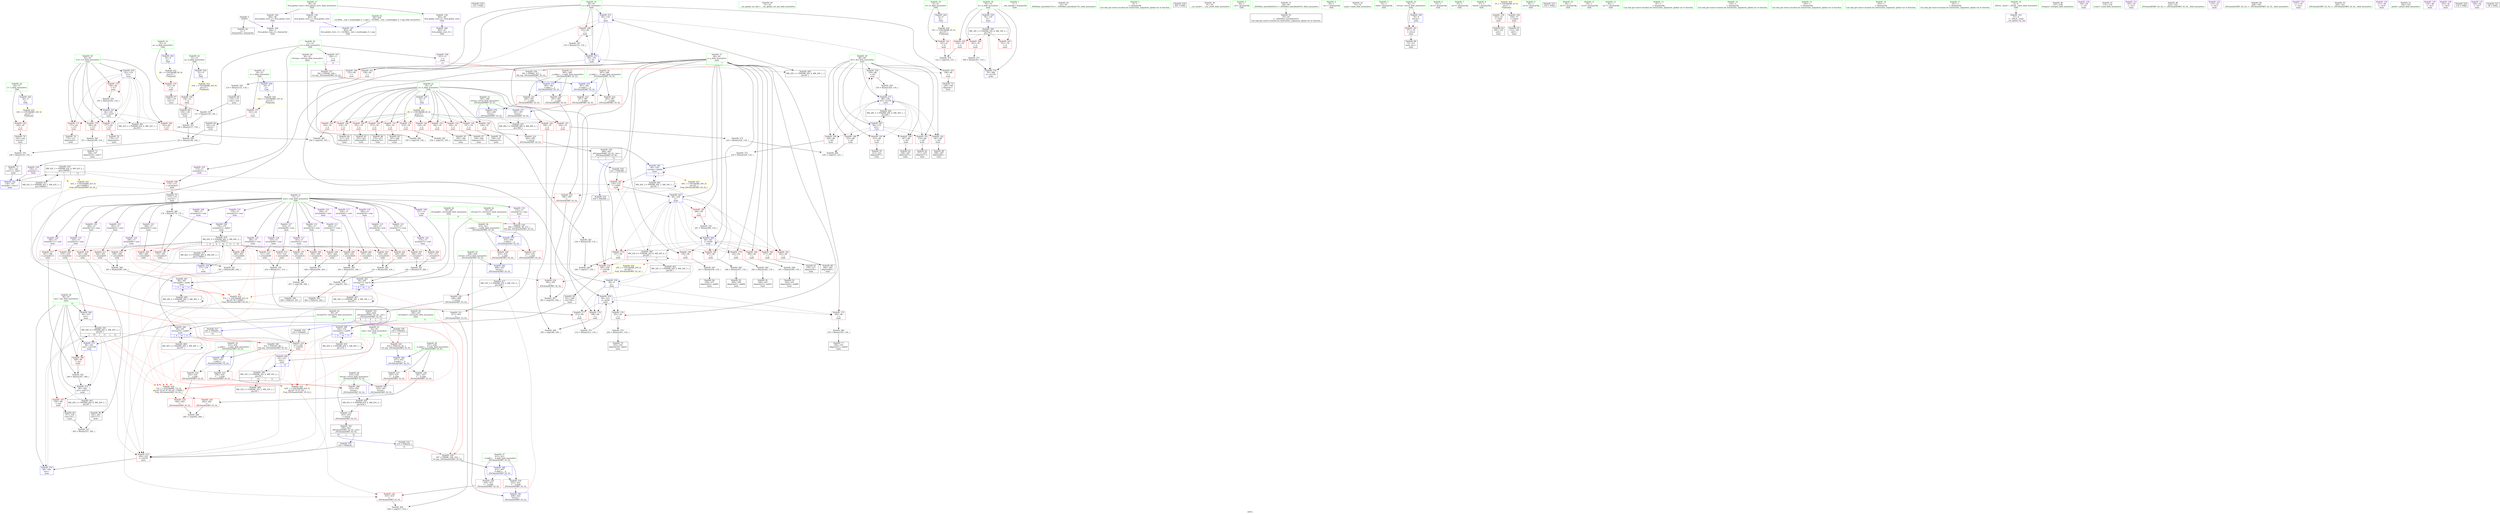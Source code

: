 digraph "SVFG" {
	label="SVFG";

	Node0x564e99d0b320 [shape=record,color=grey,label="{NodeID: 0\nNullPtr}"];
	Node0x564e99d0b320 -> Node0x564e99d368c0[style=solid];
	Node0x564e99d0b320 -> Node0x564e99d43250[style=solid];
	Node0x564e99d870b0 [shape=record,color=black,label="{NodeID: 526\n125 = PHI()\n}"];
	Node0x564e99d4a400 [shape=record,color=grey,label="{NodeID: 360\n176 = Binary(170, 175, )\n}"];
	Node0x564e99d4a400 -> Node0x564e99d43900[style=solid];
	Node0x564e99d44a10 [shape=record,color=blue,label="{NodeID: 277\n383\<--397\nretval\<--\n_ZSt3maxIiERKT_S2_S2_\n}"];
	Node0x564e99d44a10 -> Node0x564e99d66b40[style=dashed];
	Node0x564e99d38660 [shape=record,color=red,label="{NodeID: 194\n329\<--88\n\<--i43\nmain\n}"];
	Node0x564e99d38660 -> Node0x564e99d4a100[style=solid];
	Node0x564e99d35070 [shape=record,color=purple,label="{NodeID: 111\n195\<--15\narrayidx32\<--sum\nmain\n}"];
	Node0x564e99d35070 -> Node0x564e99d388d0[style=solid];
	Node0x564e99d33b00 [shape=record,color=green,label="{NodeID: 28\n51\<--52\n__cxx_global_var_init\<--__cxx_global_var_init_field_insensitive\n}"];
	Node0x564e99d3ea10 [shape=record,color=grey,label="{NodeID: 388\n226 = cmp(223, 225, )\n}"];
	Node0x564e99d39d20 [shape=record,color=red,label="{NodeID: 222\n393\<--387\n\<--__b.addr\n_ZSt3maxIiERKT_S2_S2_\n}"];
	Node0x564e99d39d20 -> Node0x564e99d39f90[style=solid];
	Node0x564e99d3b7e0 [shape=record,color=purple,label="{NodeID: 139\n463\<--46\nllvm.global_ctors_1\<--llvm.global_ctors\nGlob }"];
	Node0x564e99d3b7e0 -> Node0x564e99d43150[style=solid];
	Node0x564e99d363b0 [shape=record,color=green,label="{NodeID: 56\n410\<--411\n__a.addr\<--__a.addr_field_insensitive\n_ZSt3maxIxERKT_S2_S2_\n}"];
	Node0x564e99d363b0 -> Node0x564e99d3a130[style=solid];
	Node0x564e99d363b0 -> Node0x564e99d3a200[style=solid];
	Node0x564e99d363b0 -> Node0x564e99d44bb0[style=solid];
	Node0x564e99d65240 [shape=record,color=black,label="{NodeID: 416\nMR_42V_3 = PHI(MR_42V_4, MR_42V_2, )\npts\{140000 \}\n|{|<s5>7|<s6>13}}"];
	Node0x564e99d65240 -> Node0x564e99d38800[style=dashed];
	Node0x564e99d65240 -> Node0x564e99d38c10[style=dashed];
	Node0x564e99d65240 -> Node0x564e99d39840[style=dashed];
	Node0x564e99d65240 -> Node0x564e99d435c0[style=dashed];
	Node0x564e99d65240 -> Node0x564e99d63940[style=dashed];
	Node0x564e99d65240:s5 -> Node0x564e99d68140[style=dashed,color=red];
	Node0x564e99d65240:s6 -> Node0x564e99d68140[style=dashed,color=red];
	Node0x564e99d43420 [shape=record,color=blue,label="{NodeID: 250\n78\<--118\nii\<--\nmain\n}"];
	Node0x564e99d43420 -> Node0x564e99d5f940[style=dashed];
	Node0x564e99d3cf00 [shape=record,color=red,label="{NodeID: 167\n148\<--80\n\<--i\nmain\n}"];
	Node0x564e99d3cf00 -> Node0x564e99d37140[style=solid];
	Node0x564e99d37b00 [shape=record,color=black,label="{NodeID: 84\n258\<--257\nidxprom63\<--add62\nmain\n}"];
	Node0x564e99d2deb0 [shape=record,color=green,label="{NodeID: 1\n7\<--1\n__dso_handle\<--dummyObj\nGlob }"];
	Node0x564e99d871b0 [shape=record,color=black,label="{NodeID: 527\n293 = PHI(405, )\n|{<s0>10}}"];
	Node0x564e99d871b0:s0 -> Node0x564e99d88570[style=solid,color=red];
	Node0x564e99d4a580 [shape=record,color=grey,label="{NodeID: 361\n349 = Binary(347, 348, )\n}"];
	Node0x564e99d4a580 -> Node0x564e99d446d0[style=solid];
	Node0x564e99d44ae0 [shape=record,color=blue,label="{NodeID: 278\n383\<--400\nretval\<--\n_ZSt3maxIiERKT_S2_S2_\n}"];
	Node0x564e99d44ae0 -> Node0x564e99d66b40[style=dashed];
	Node0x564e99d38730 [shape=record,color=red,label="{NodeID: 195\n170\<--169\n\<--arrayidx19\nmain\n}"];
	Node0x564e99d38730 -> Node0x564e99d4a400[style=solid];
	Node0x564e99d35140 [shape=record,color=purple,label="{NodeID: 112\n199\<--15\narrayidx34\<--sum\nmain\n}"];
	Node0x564e99d35140 -> Node0x564e99d389a0[style=solid];
	Node0x564e99d33bc0 [shape=record,color=green,label="{NodeID: 29\n55\<--56\n_ZNSt8ios_base4InitC1Ev\<--_ZNSt8ios_base4InitC1Ev_field_insensitive\n}"];
	Node0x564e99d3eb90 [shape=record,color=grey,label="{NodeID: 389\n207 = cmp(196, 206, )\n}"];
	Node0x564e99d3eb90 -> Node0x564e99d48ae0[style=solid];
	Node0x564e99d39df0 [shape=record,color=red,label="{NodeID: 223\n397\<--387\n\<--__b.addr\n_ZSt3maxIiERKT_S2_S2_\n}"];
	Node0x564e99d39df0 -> Node0x564e99d44a10[style=solid];
	Node0x564e99d3b8e0 [shape=record,color=purple,label="{NodeID: 140\n464\<--46\nllvm.global_ctors_2\<--llvm.global_ctors\nGlob }"];
	Node0x564e99d3b8e0 -> Node0x564e99d43250[style=solid];
	Node0x564e99d36480 [shape=record,color=green,label="{NodeID: 57\n412\<--413\n__b.addr\<--__b.addr_field_insensitive\n_ZSt3maxIxERKT_S2_S2_\n}"];
	Node0x564e99d36480 -> Node0x564e99d3a2d0[style=solid];
	Node0x564e99d36480 -> Node0x564e99d3a3a0[style=solid];
	Node0x564e99d36480 -> Node0x564e99d44c80[style=solid];
	Node0x564e99d65740 [shape=record,color=black,label="{NodeID: 417\nMR_55V_3 = PHI(MR_55V_4, MR_55V_2, )\npts\{409 \}\n}"];
	Node0x564e99d65740 -> Node0x564e99d3a060[style=dashed];
	Node0x564e99d434f0 [shape=record,color=blue,label="{NodeID: 251\n80\<--118\ni\<--\nmain\n}"];
	Node0x564e99d434f0 -> Node0x564e99d3cd60[style=dashed];
	Node0x564e99d434f0 -> Node0x564e99d3ce30[style=dashed];
	Node0x564e99d434f0 -> Node0x564e99d3cf00[style=dashed];
	Node0x564e99d434f0 -> Node0x564e99d3cfd0[style=dashed];
	Node0x564e99d434f0 -> Node0x564e99d43690[style=dashed];
	Node0x564e99d434f0 -> Node0x564e99d60650[style=dashed];
	Node0x564e99d3cfd0 [shape=record,color=red,label="{NodeID: 168\n153\<--80\n\<--i\nmain\n}"];
	Node0x564e99d3cfd0 -> Node0x564e99d4ae80[style=solid];
	Node0x564e99d37bd0 [shape=record,color=black,label="{NodeID: 85\n271\<--270\nidxprom71\<--\nmain\n}"];
	Node0x564e99d30110 [shape=record,color=green,label="{NodeID: 2\n9\<--1\n\<--dummyObj\nCan only get source location for instruction, argument, global var or function.}"];
	Node0x564e99d874f0 [shape=record,color=black,label="{NodeID: 528\n365 = PHI()\n}"];
	Node0x564e99d4a700 [shape=record,color=grey,label="{NodeID: 362\n167 = Binary(166, 118, )\n}"];
	Node0x564e99d4a700 -> Node0x564e99d37210[style=solid];
	Node0x564e99d44bb0 [shape=record,color=blue,label="{NodeID: 279\n410\<--406\n__a.addr\<--__a\n_ZSt3maxIxERKT_S2_S2_\n}"];
	Node0x564e99d44bb0 -> Node0x564e99d3a130[style=dashed];
	Node0x564e99d44bb0 -> Node0x564e99d3a200[style=dashed];
	Node0x564e99d38800 [shape=record,color=red,label="{NodeID: 196\n174\<--173\n\<--arrayidx21\nmain\n}"];
	Node0x564e99d38800 -> Node0x564e99d373b0[style=solid];
	Node0x564e99d35210 [shape=record,color=purple,label="{NodeID: 113\n204\<--15\narrayidx37\<--sum\nmain\n}"];
	Node0x564e99d35210 -> Node0x564e99d38a70[style=solid];
	Node0x564e99d33cc0 [shape=record,color=green,label="{NodeID: 30\n61\<--62\n__cxa_atexit\<--__cxa_atexit_field_insensitive\n}"];
	Node0x564e99d5cc40 [shape=record,color=black,label="{NodeID: 390\nMR_24V_6 = PHI(MR_24V_8, MR_24V_4, )\npts\{85 \}\n|{|<s4>7}}"];
	Node0x564e99d5cc40 -> Node0x564e99d38c10[style=dashed];
	Node0x564e99d5cc40 -> Node0x564e99d39840[style=dashed];
	Node0x564e99d5cc40 -> Node0x564e99d43eb0[style=dashed];
	Node0x564e99d5cc40 -> Node0x564e99d60c40[style=dashed];
	Node0x564e99d5cc40:s4 -> Node0x564e99d68220[style=dashed,color=red];
	Node0x564e99d39ec0 [shape=record,color=red,label="{NodeID: 224\n392\<--391\n\<--\n_ZSt3maxIiERKT_S2_S2_\n}"];
	Node0x564e99d39ec0 -> Node0x564e99d3e890[style=solid];
	Node0x564e99d3b9e0 [shape=record,color=red,label="{NodeID: 141\n121\<--8\n\<--tt\nmain\n}"];
	Node0x564e99d3b9e0 -> Node0x564e99d4c080[style=solid];
	Node0x564e99d36550 [shape=record,color=green,label="{NodeID: 58\n433\<--434\nretval\<--retval_field_insensitive\n_ZSt3minIxERKT_S2_S2_\n}"];
	Node0x564e99d36550 -> Node0x564e99d424d0[style=solid];
	Node0x564e99d36550 -> Node0x564e99d45090[style=solid];
	Node0x564e99d36550 -> Node0x564e99d45160[style=solid];
	Node0x564e99d435c0 [shape=record,color=blue,label="{NodeID: 252\n150\<--147\narrayidx\<--conv12\nmain\n}"];
	Node0x564e99d435c0 -> Node0x564e99d65240[style=dashed];
	Node0x564e99d3d0a0 [shape=record,color=red,label="{NodeID: 169\n162\<--82\n\<--i13\nmain\n}"];
	Node0x564e99d3d0a0 -> Node0x564e99d4c500[style=solid];
	Node0x564e99d37ca0 [shape=record,color=black,label="{NodeID: 86\n274\<--273\nidxprom74\<--\nmain\n}"];
	Node0x564e99d1f120 [shape=record,color=green,label="{NodeID: 3\n28\<--1\n.str\<--dummyObj\nGlob }"];
	Node0x564e99d875c0 [shape=record,color=black,label="{NodeID: 529\n231 = PHI(380, )\n}"];
	Node0x564e99d875c0 -> Node0x564e99d38c10[style=solid];
	Node0x564e99d4a880 [shape=record,color=grey,label="{NodeID: 363\n239 = Binary(238, 118, )\n}"];
	Node0x564e99d4a880 -> Node0x564e99d4c680[style=solid];
	Node0x564e99d44c80 [shape=record,color=blue,label="{NodeID: 280\n412\<--407\n__b.addr\<--__b\n_ZSt3maxIxERKT_S2_S2_\n}"];
	Node0x564e99d44c80 -> Node0x564e99d3a2d0[style=dashed];
	Node0x564e99d44c80 -> Node0x564e99d3a3a0[style=dashed];
	Node0x564e99d388d0 [shape=record,color=red,label="{NodeID: 197\n196\<--195\n\<--arrayidx32\nmain\n}"];
	Node0x564e99d388d0 -> Node0x564e99d3eb90[style=solid];
	Node0x564e99d352e0 [shape=record,color=purple,label="{NodeID: 114\n218\<--15\narrayidx42\<--sum\nmain\n}"];
	Node0x564e99d352e0 -> Node0x564e99d38b40[style=solid];
	Node0x564e99d33dc0 [shape=record,color=green,label="{NodeID: 31\n60\<--66\n_ZNSt8ios_base4InitD1Ev\<--_ZNSt8ios_base4InitD1Ev_field_insensitive\n}"];
	Node0x564e99d33dc0 -> Node0x564e99d369c0[style=solid];
	Node0x564e99d5d140 [shape=record,color=black,label="{NodeID: 391\nMR_26V_4 = PHI(MR_26V_5, MR_26V_3, )\npts\{87 \}\n|{|<s6>10|<s7>11|<s8>12}}"];
	Node0x564e99d5d140 -> Node0x564e99d3de70[style=dashed];
	Node0x564e99d5d140 -> Node0x564e99d396a0[style=dashed];
	Node0x564e99d5d140 -> Node0x564e99d39770[style=dashed];
	Node0x564e99d5d140 -> Node0x564e99d44460[style=dashed];
	Node0x564e99d5d140 -> Node0x564e99d44600[style=dashed];
	Node0x564e99d5d140 -> Node0x564e99d446d0[style=dashed];
	Node0x564e99d5d140:s6 -> Node0x564e99d6a7c0[style=dashed,color=red];
	Node0x564e99d5d140:s7 -> Node0x564e99d603e0[style=dashed,color=red];
	Node0x564e99d5d140:s8 -> Node0x564e99d6a7c0[style=dashed,color=red];
	Node0x564e99d39f90 [shape=record,color=red,label="{NodeID: 225\n394\<--393\n\<--\n_ZSt3maxIiERKT_S2_S2_\n}"];
	Node0x564e99d39f90 -> Node0x564e99d3e890[style=solid];
	Node0x564e99d3bab0 [shape=record,color=red,label="{NodeID: 142\n129\<--18\n\<--n\nmain\n}"];
	Node0x564e99d3bab0 -> Node0x564e99d4c200[style=solid];
	Node0x564e99d36620 [shape=record,color=green,label="{NodeID: 59\n435\<--436\n__a.addr\<--__a.addr_field_insensitive\n_ZSt3minIxERKT_S2_S2_\n}"];
	Node0x564e99d36620 -> Node0x564e99d425a0[style=solid];
	Node0x564e99d36620 -> Node0x564e99d42670[style=solid];
	Node0x564e99d36620 -> Node0x564e99d44ef0[style=solid];
	Node0x564e99d66140 [shape=record,color=black,label="{NodeID: 419\nMR_44V_4 = PHI(MR_44V_5, MR_44V_3, )\npts\{170000 \}\n|{|<s23>8|<s24>9|<s25>10|<s26>11|<s27>12}}"];
	Node0x564e99d66140 -> Node0x564e99d38730[style=dashed];
	Node0x564e99d66140 -> Node0x564e99d388d0[style=dashed];
	Node0x564e99d66140 -> Node0x564e99d389a0[style=dashed];
	Node0x564e99d66140 -> Node0x564e99d38a70[style=dashed];
	Node0x564e99d66140 -> Node0x564e99d38b40[style=dashed];
	Node0x564e99d66140 -> Node0x564e99d38ce0[style=dashed];
	Node0x564e99d66140 -> Node0x564e99d38db0[style=dashed];
	Node0x564e99d66140 -> Node0x564e99d38e80[style=dashed];
	Node0x564e99d66140 -> Node0x564e99d38f50[style=dashed];
	Node0x564e99d66140 -> Node0x564e99d39020[style=dashed];
	Node0x564e99d66140 -> Node0x564e99d390f0[style=dashed];
	Node0x564e99d66140 -> Node0x564e99d391c0[style=dashed];
	Node0x564e99d66140 -> Node0x564e99d39290[style=dashed];
	Node0x564e99d66140 -> Node0x564e99d39360[style=dashed];
	Node0x564e99d66140 -> Node0x564e99d39430[style=dashed];
	Node0x564e99d66140 -> Node0x564e99d39500[style=dashed];
	Node0x564e99d66140 -> Node0x564e99d395d0[style=dashed];
	Node0x564e99d66140 -> Node0x564e99d396a0[style=dashed];
	Node0x564e99d66140 -> Node0x564e99d39770[style=dashed];
	Node0x564e99d66140 -> Node0x564e99d39910[style=dashed];
	Node0x564e99d66140 -> Node0x564e99d399e0[style=dashed];
	Node0x564e99d66140 -> Node0x564e99d43900[style=dashed];
	Node0x564e99d66140 -> Node0x564e99d63e40[style=dashed];
	Node0x564e99d66140:s23 -> Node0x564e99d602d0[style=dashed,color=red];
	Node0x564e99d66140:s24 -> Node0x564e99d602d0[style=dashed,color=red];
	Node0x564e99d66140:s25 -> Node0x564e99d6a7c0[style=dashed,color=red];
	Node0x564e99d66140:s26 -> Node0x564e99d602d0[style=dashed,color=red];
	Node0x564e99d66140:s27 -> Node0x564e99d6a7c0[style=dashed,color=red];
	Node0x564e99d43690 [shape=record,color=blue,label="{NodeID: 253\n80\<--154\ni\<--inc\nmain\n}"];
	Node0x564e99d43690 -> Node0x564e99d3cd60[style=dashed];
	Node0x564e99d43690 -> Node0x564e99d3ce30[style=dashed];
	Node0x564e99d43690 -> Node0x564e99d3cf00[style=dashed];
	Node0x564e99d43690 -> Node0x564e99d3cfd0[style=dashed];
	Node0x564e99d43690 -> Node0x564e99d43690[style=dashed];
	Node0x564e99d43690 -> Node0x564e99d60650[style=dashed];
	Node0x564e99d3d170 [shape=record,color=red,label="{NodeID: 170\n166\<--82\n\<--i13\nmain\n}"];
	Node0x564e99d3d170 -> Node0x564e99d4a700[style=solid];
	Node0x564e99d37d70 [shape=record,color=black,label="{NodeID: 87\n278\<--277\nidxprom76\<--\nmain\n}"];
	Node0x564e99d1f1b0 [shape=record,color=green,label="{NodeID: 4\n30\<--1\n.str.1\<--dummyObj\nGlob }"];
	Node0x564e99d87690 [shape=record,color=black,label="{NodeID: 530\n318 = PHI(405, )\n|{<s0>10}}"];
	Node0x564e99d87690:s0 -> Node0x564e99d886c0[style=solid,color=red];
	Node0x564e99d4aa00 [shape=record,color=grey,label="{NodeID: 364\n243 = Binary(242, 118, )\n}"];
	Node0x564e99d4aa00 -> Node0x564e99d37890[style=solid];
	Node0x564e99d44d50 [shape=record,color=blue,label="{NodeID: 281\n408\<--422\nretval\<--\n_ZSt3maxIxERKT_S2_S2_\n}"];
	Node0x564e99d44d50 -> Node0x564e99d65740[style=dashed];
	Node0x564e99d389a0 [shape=record,color=red,label="{NodeID: 198\n200\<--199\n\<--arrayidx34\nmain\n}"];
	Node0x564e99d389a0 -> Node0x564e99d4bd80[style=solid];
	Node0x564e99d3a4e0 [shape=record,color=purple,label="{NodeID: 115\n245\<--15\narrayidx56\<--sum\nmain\n}"];
	Node0x564e99d3a4e0 -> Node0x564e99d38ce0[style=solid];
	Node0x564e99d33ec0 [shape=record,color=green,label="{NodeID: 32\n73\<--74\nmain\<--main_field_insensitive\n}"];
	Node0x564e99d3a060 [shape=record,color=red,label="{NodeID: 226\n428\<--408\n\<--retval\n_ZSt3maxIxERKT_S2_S2_\n}"];
	Node0x564e99d3a060 -> Node0x564e99d35870[style=solid];
	Node0x564e99d3bb80 [shape=record,color=red,label="{NodeID: 143\n163\<--18\n\<--n\nmain\n}"];
	Node0x564e99d3bb80 -> Node0x564e99d4c500[style=solid];
	Node0x564e99d366f0 [shape=record,color=green,label="{NodeID: 60\n437\<--438\n__b.addr\<--__b.addr_field_insensitive\n_ZSt3minIxERKT_S2_S2_\n}"];
	Node0x564e99d366f0 -> Node0x564e99d42740[style=solid];
	Node0x564e99d366f0 -> Node0x564e99d42810[style=solid];
	Node0x564e99d366f0 -> Node0x564e99d44fc0[style=solid];
	Node0x564e99d66640 [shape=record,color=black,label="{NodeID: 420\nMR_65V_3 = PHI(MR_65V_4, MR_65V_2, )\npts\{434 \}\n}"];
	Node0x564e99d66640 -> Node0x564e99d424d0[style=dashed];
	Node0x564e99d43760 [shape=record,color=blue,label="{NodeID: 254\n157\<--159\n\<--\nmain\n}"];
	Node0x564e99d43760 -> Node0x564e99d66140[style=dashed];
	Node0x564e99d3d240 [shape=record,color=red,label="{NodeID: 171\n171\<--82\n\<--i13\nmain\n}"];
	Node0x564e99d3d240 -> Node0x564e99d372e0[style=solid];
	Node0x564e99d37e40 [shape=record,color=black,label="{NodeID: 88\n284\<--283\nidxprom80\<--\nmain\n}"];
	Node0x564e99d1fa10 [shape=record,color=green,label="{NodeID: 5\n32\<--1\nstdin\<--dummyObj\nGlob }"];
	Node0x564e99d877d0 [shape=record,color=black,label="{NodeID: 531\n319 = PHI(430, )\n|{<s0>11}}"];
	Node0x564e99d877d0:s0 -> Node0x564e99d883b0[style=solid,color=red];
	Node0x564e99d4ab80 [shape=record,color=grey,label="{NodeID: 365\n251 = Binary(246, 250, )\n}"];
	Node0x564e99d4ab80 -> Node0x564e99d4bf00[style=solid];
	Node0x564e99d44e20 [shape=record,color=blue,label="{NodeID: 282\n408\<--425\nretval\<--\n_ZSt3maxIxERKT_S2_S2_\n}"];
	Node0x564e99d44e20 -> Node0x564e99d65740[style=dashed];
	Node0x564e99d38a70 [shape=record,color=red,label="{NodeID: 199\n205\<--204\n\<--arrayidx37\nmain\n}"];
	Node0x564e99d38a70 -> Node0x564e99d4bd80[style=solid];
	Node0x564e99d3a570 [shape=record,color=purple,label="{NodeID: 116\n249\<--15\narrayidx58\<--sum\nmain\n}"];
	Node0x564e99d3a570 -> Node0x564e99d38db0[style=solid];
	Node0x564e99d33fc0 [shape=record,color=green,label="{NodeID: 33\n76\<--77\nretval\<--retval_field_insensitive\nmain\n}"];
	Node0x564e99d33fc0 -> Node0x564e99d3ca20[style=solid];
	Node0x564e99d33fc0 -> Node0x564e99d43350[style=solid];
	Node0x564e99d3a130 [shape=record,color=red,label="{NodeID: 227\n416\<--410\n\<--__a.addr\n_ZSt3maxIxERKT_S2_S2_\n}"];
	Node0x564e99d3a130 -> Node0x564e99d42370[style=solid];
	Node0x564e99d3bc50 [shape=record,color=red,label="{NodeID: 144\n189\<--18\n\<--n\nmain\n}"];
	Node0x564e99d3bc50 -> Node0x564e99d3e710[style=solid];
	Node0x564e99d367c0 [shape=record,color=green,label="{NodeID: 61\n48\<--458\n_GLOBAL__sub_I_wuzhengkai_0_1.cpp\<--_GLOBAL__sub_I_wuzhengkai_0_1.cpp_field_insensitive\n}"];
	Node0x564e99d367c0 -> Node0x564e99d43150[style=solid];
	Node0x564e99d66b40 [shape=record,color=black,label="{NodeID: 421\nMR_48V_3 = PHI(MR_48V_4, MR_48V_2, )\npts\{384 \}\n}"];
	Node0x564e99d66b40 -> Node0x564e99d39ab0[style=dashed];
	Node0x564e99d43830 [shape=record,color=blue,label="{NodeID: 255\n82\<--118\ni13\<--\nmain\n}"];
	Node0x564e99d43830 -> Node0x564e99d3d0a0[style=dashed];
	Node0x564e99d43830 -> Node0x564e99d3d170[style=dashed];
	Node0x564e99d43830 -> Node0x564e99d3d240[style=dashed];
	Node0x564e99d43830 -> Node0x564e99d3d310[style=dashed];
	Node0x564e99d43830 -> Node0x564e99d3d3e0[style=dashed];
	Node0x564e99d43830 -> Node0x564e99d439d0[style=dashed];
	Node0x564e99d43830 -> Node0x564e99d60740[style=dashed];
	Node0x564e99d3d310 [shape=record,color=red,label="{NodeID: 172\n177\<--82\n\<--i13\nmain\n}"];
	Node0x564e99d3d310 -> Node0x564e99d37480[style=solid];
	Node0x564e99d37f10 [shape=record,color=black,label="{NodeID: 89\n288\<--287\nidxprom82\<--\nmain\n}"];
	Node0x564e99d1faa0 [shape=record,color=green,label="{NodeID: 6\n33\<--1\n.str.2\<--dummyObj\nGlob }"];
	Node0x564e99d87910 [shape=record,color=black,label="{NodeID: 532\n322 = PHI(405, )\n}"];
	Node0x564e99d87910 -> Node0x564e99d396a0[style=solid];
	Node0x564e99d4ad00 [shape=record,color=grey,label="{NodeID: 366\n193 = Binary(192, 118, )\n}"];
	Node0x564e99d4ad00 -> Node0x564e99d37550[style=solid];
	Node0x564e99d44ef0 [shape=record,color=blue,label="{NodeID: 283\n435\<--431\n__a.addr\<--__a\n_ZSt3minIxERKT_S2_S2_\n}"];
	Node0x564e99d44ef0 -> Node0x564e99d425a0[style=dashed];
	Node0x564e99d44ef0 -> Node0x564e99d42670[style=dashed];
	Node0x564e99d38b40 [shape=record,color=red,label="{NodeID: 200\n219\<--218\n\<--arrayidx42\nmain\n}"];
	Node0x564e99d38b40 -> Node0x564e99d43c40[style=solid];
	Node0x564e99d3a600 [shape=record,color=purple,label="{NodeID: 117\n254\<--15\narrayidx61\<--sum\nmain\n}"];
	Node0x564e99d3a600 -> Node0x564e99d38e80[style=solid];
	Node0x564e99d34090 [shape=record,color=green,label="{NodeID: 34\n78\<--79\nii\<--ii_field_insensitive\nmain\n}"];
	Node0x564e99d34090 -> Node0x564e99d3caf0[style=solid];
	Node0x564e99d34090 -> Node0x564e99d3cbc0[style=solid];
	Node0x564e99d34090 -> Node0x564e99d3cc90[style=solid];
	Node0x564e99d34090 -> Node0x564e99d43420[style=solid];
	Node0x564e99d34090 -> Node0x564e99d447a0[style=solid];
	Node0x564e99d5e040 [shape=record,color=black,label="{NodeID: 394\nMR_32V_3 = PHI(MR_32V_4, MR_32V_2, )\npts\{93 \}\n|{|<s3>10|<s4>11}}"];
	Node0x564e99d5e040 -> Node0x564e99d396a0[style=dashed];
	Node0x564e99d5e040 -> Node0x564e99d44390[style=dashed];
	Node0x564e99d5e040 -> Node0x564e99d62040[style=dashed];
	Node0x564e99d5e040:s3 -> Node0x564e99d6a7c0[style=dashed,color=red];
	Node0x564e99d5e040:s4 -> Node0x564e99d603e0[style=dashed,color=red];
	Node0x564e99d3a200 [shape=record,color=red,label="{NodeID: 228\n425\<--410\n\<--__a.addr\n_ZSt3maxIxERKT_S2_S2_\n}"];
	Node0x564e99d3a200 -> Node0x564e99d44e20[style=solid];
	Node0x564e99d3bd20 [shape=record,color=red,label="{NodeID: 145\n197\<--18\n\<--n\nmain\n}"];
	Node0x564e99d3bd20 -> Node0x564e99d37620[style=solid];
	Node0x564e99d368c0 [shape=record,color=black,label="{NodeID: 62\n2\<--3\ndummyVal\<--dummyVal\n}"];
	Node0x564e99d43900 [shape=record,color=blue,label="{NodeID: 256\n179\<--176\narrayidx25\<--add23\nmain\n}"];
	Node0x564e99d43900 -> Node0x564e99d66140[style=dashed];
	Node0x564e99d3d3e0 [shape=record,color=red,label="{NodeID: 173\n182\<--82\n\<--i13\nmain\n}"];
	Node0x564e99d3d3e0 -> Node0x564e99d4a280[style=solid];
	Node0x564e99d37fe0 [shape=record,color=black,label="{NodeID: 90\n297\<--296\nidxprom87\<--\nmain\n}"];
	Node0x564e99d1fb30 [shape=record,color=green,label="{NodeID: 7\n35\<--1\n.str.3\<--dummyObj\nGlob }"];
	Node0x564e99d87a50 [shape=record,color=black,label="{NodeID: 533\n325 = PHI(430, )\n}"];
	Node0x564e99d87a50 -> Node0x564e99d39770[style=solid];
	Node0x564e99d4ae80 [shape=record,color=grey,label="{NodeID: 367\n154 = Binary(153, 118, )\n}"];
	Node0x564e99d4ae80 -> Node0x564e99d43690[style=solid];
	Node0x564e99d44fc0 [shape=record,color=blue,label="{NodeID: 284\n437\<--432\n__b.addr\<--__b\n_ZSt3minIxERKT_S2_S2_\n}"];
	Node0x564e99d44fc0 -> Node0x564e99d42740[style=dashed];
	Node0x564e99d44fc0 -> Node0x564e99d42810[style=dashed];
	Node0x564e99d38c10 [shape=record,color=red,label="{NodeID: 201\n234\<--231\n\<--call49\nmain\n}"];
	Node0x564e99d38c10 -> Node0x564e99d43eb0[style=solid];
	Node0x564e99d3a6d0 [shape=record,color=purple,label="{NodeID: 118\n259\<--15\narrayidx64\<--sum\nmain\n}"];
	Node0x564e99d3a6d0 -> Node0x564e99d38f50[style=solid];
	Node0x564e99d34160 [shape=record,color=green,label="{NodeID: 35\n80\<--81\ni\<--i_field_insensitive\nmain\n}"];
	Node0x564e99d34160 -> Node0x564e99d3cd60[style=solid];
	Node0x564e99d34160 -> Node0x564e99d3ce30[style=solid];
	Node0x564e99d34160 -> Node0x564e99d3cf00[style=solid];
	Node0x564e99d34160 -> Node0x564e99d3cfd0[style=solid];
	Node0x564e99d34160 -> Node0x564e99d434f0[style=solid];
	Node0x564e99d34160 -> Node0x564e99d43690[style=solid];
	Node0x564e99d3a2d0 [shape=record,color=red,label="{NodeID: 229\n418\<--412\n\<--__b.addr\n_ZSt3maxIxERKT_S2_S2_\n}"];
	Node0x564e99d3a2d0 -> Node0x564e99d42400[style=solid];
	Node0x564e99d3bdf0 [shape=record,color=red,label="{NodeID: 146\n216\<--18\n\<--n\nmain\n}"];
	Node0x564e99d3bdf0 -> Node0x564e99d377c0[style=solid];
	Node0x564e99d369c0 [shape=record,color=black,label="{NodeID: 63\n59\<--60\n\<--_ZNSt8ios_base4InitD1Ev\nCan only get source location for instruction, argument, global var or function.}"];
	Node0x564e99d439d0 [shape=record,color=blue,label="{NodeID: 257\n82\<--183\ni13\<--inc27\nmain\n}"];
	Node0x564e99d439d0 -> Node0x564e99d3d0a0[style=dashed];
	Node0x564e99d439d0 -> Node0x564e99d3d170[style=dashed];
	Node0x564e99d439d0 -> Node0x564e99d3d240[style=dashed];
	Node0x564e99d439d0 -> Node0x564e99d3d310[style=dashed];
	Node0x564e99d439d0 -> Node0x564e99d3d3e0[style=dashed];
	Node0x564e99d439d0 -> Node0x564e99d439d0[style=dashed];
	Node0x564e99d439d0 -> Node0x564e99d60740[style=dashed];
	Node0x564e99d3d4b0 [shape=record,color=red,label="{NodeID: 174\n188\<--84\n\<--j\nmain\n}"];
	Node0x564e99d3d4b0 -> Node0x564e99d3e710[style=solid];
	Node0x564e99d380b0 [shape=record,color=black,label="{NodeID: 91\n302\<--301\nidxprom90\<--add89\nmain\n}"];
	Node0x564e99d1fbc0 [shape=record,color=green,label="{NodeID: 8\n37\<--1\nstdout\<--dummyObj\nGlob }"];
	Node0x564e99d87b90 [shape=record,color=black,label="{NodeID: 534\n339 = PHI(380, )\n}"];
	Node0x564e99d87b90 -> Node0x564e99d39840[style=solid];
	Node0x564e99d4b000 [shape=record,color=grey,label="{NodeID: 368\n305 = Binary(299, 304, )\n}"];
	Node0x564e99d4b000 -> Node0x564e99d441f0[style=solid];
	Node0x564e99d45090 [shape=record,color=blue,label="{NodeID: 285\n433\<--447\nretval\<--\n_ZSt3minIxERKT_S2_S2_\n}"];
	Node0x564e99d45090 -> Node0x564e99d66640[style=dashed];
	Node0x564e99d38ce0 [shape=record,color=red,label="{NodeID: 202\n246\<--245\n\<--arrayidx56\nmain\n}"];
	Node0x564e99d38ce0 -> Node0x564e99d4ab80[style=solid];
	Node0x564e99d3a7a0 [shape=record,color=purple,label="{NodeID: 119\n272\<--15\narrayidx72\<--sum\nmain\n|{<s0>11}}"];
	Node0x564e99d3a7a0:s0 -> Node0x564e99d88160[style=solid,color=red];
	Node0x564e99d34230 [shape=record,color=green,label="{NodeID: 36\n82\<--83\ni13\<--i13_field_insensitive\nmain\n}"];
	Node0x564e99d34230 -> Node0x564e99d3d0a0[style=solid];
	Node0x564e99d34230 -> Node0x564e99d3d170[style=solid];
	Node0x564e99d34230 -> Node0x564e99d3d240[style=solid];
	Node0x564e99d34230 -> Node0x564e99d3d310[style=solid];
	Node0x564e99d34230 -> Node0x564e99d3d3e0[style=solid];
	Node0x564e99d34230 -> Node0x564e99d43830[style=solid];
	Node0x564e99d34230 -> Node0x564e99d439d0[style=solid];
	Node0x564e99d3a3a0 [shape=record,color=red,label="{NodeID: 230\n422\<--412\n\<--__b.addr\n_ZSt3maxIxERKT_S2_S2_\n}"];
	Node0x564e99d3a3a0 -> Node0x564e99d44d50[style=solid];
	Node0x564e99d3bec0 [shape=record,color=red,label="{NodeID: 147\n224\<--18\n\<--n\nmain\n}"];
	Node0x564e99d3bec0 -> Node0x564e99d4b780[style=solid];
	Node0x564e99d36ac0 [shape=record,color=black,label="{NodeID: 64\n106\<--103\ncall\<--\nmain\n}"];
	Node0x564e99d43aa0 [shape=record,color=blue,label="{NodeID: 258\n84\<--9\nj\<--\nmain\n}"];
	Node0x564e99d43aa0 -> Node0x564e99d3d4b0[style=dashed];
	Node0x564e99d43aa0 -> Node0x564e99d3d580[style=dashed];
	Node0x564e99d43aa0 -> Node0x564e99d3d650[style=dashed];
	Node0x564e99d43aa0 -> Node0x564e99d3d720[style=dashed];
	Node0x564e99d43aa0 -> Node0x564e99d43b70[style=dashed];
	Node0x564e99d43aa0 -> Node0x564e99d5cc40[style=dashed];
	Node0x564e99d3d580 [shape=record,color=red,label="{NodeID: 175\n192\<--84\n\<--j\nmain\n}"];
	Node0x564e99d3d580 -> Node0x564e99d4ad00[style=solid];
	Node0x564e99d38180 [shape=record,color=black,label="{NodeID: 92\n309\<--308\nidxprom95\<--add94\nmain\n}"];
	Node0x564e99d1fc50 [shape=record,color=green,label="{NodeID: 9\n38\<--1\n.str.4\<--dummyObj\nGlob }"];
	Node0x564e99d87cd0 [shape=record,color=black,label="{NodeID: 535\n353 = PHI()\n}"];
	Node0x564e99d4b180 [shape=record,color=grey,label="{NodeID: 369\n308 = Binary(307, 118, )\n}"];
	Node0x564e99d4b180 -> Node0x564e99d38180[style=solid];
	Node0x564e99d45160 [shape=record,color=blue,label="{NodeID: 286\n433\<--450\nretval\<--\n_ZSt3minIxERKT_S2_S2_\n}"];
	Node0x564e99d45160 -> Node0x564e99d66640[style=dashed];
	Node0x564e99d38db0 [shape=record,color=red,label="{NodeID: 203\n250\<--249\n\<--arrayidx58\nmain\n}"];
	Node0x564e99d38db0 -> Node0x564e99d4ab80[style=solid];
	Node0x564e99d3a870 [shape=record,color=purple,label="{NodeID: 120\n275\<--15\narrayidx75\<--sum\nmain\n}"];
	Node0x564e99d3a870 -> Node0x564e99d39020[style=solid];
	Node0x564e99d34300 [shape=record,color=green,label="{NodeID: 37\n84\<--85\nj\<--j_field_insensitive\nmain\n|{|<s16>7}}"];
	Node0x564e99d34300 -> Node0x564e99d3d4b0[style=solid];
	Node0x564e99d34300 -> Node0x564e99d3d580[style=solid];
	Node0x564e99d34300 -> Node0x564e99d3d650[style=solid];
	Node0x564e99d34300 -> Node0x564e99d3d720[style=solid];
	Node0x564e99d34300 -> Node0x564e99d3d7f0[style=solid];
	Node0x564e99d34300 -> Node0x564e99d3d8c0[style=solid];
	Node0x564e99d34300 -> Node0x564e99d3d990[style=solid];
	Node0x564e99d34300 -> Node0x564e99d3da60[style=solid];
	Node0x564e99d34300 -> Node0x564e99d3db30[style=solid];
	Node0x564e99d34300 -> Node0x564e99d3dc00[style=solid];
	Node0x564e99d34300 -> Node0x564e99d3dcd0[style=solid];
	Node0x564e99d34300 -> Node0x564e99d3dda0[style=solid];
	Node0x564e99d34300 -> Node0x564e99d43aa0[style=solid];
	Node0x564e99d34300 -> Node0x564e99d43b70[style=solid];
	Node0x564e99d34300 -> Node0x564e99d43eb0[style=solid];
	Node0x564e99d34300 -> Node0x564e99d43f80[style=solid];
	Node0x564e99d34300:s16 -> Node0x564e99d87da0[style=solid,color=red];
	Node0x564e99d42370 [shape=record,color=red,label="{NodeID: 231\n417\<--416\n\<--\n_ZSt3maxIxERKT_S2_S2_\n}"];
	Node0x564e99d42370 -> Node0x564e99d3e590[style=solid];
	Node0x564e99d3bf90 [shape=record,color=red,label="{NodeID: 148\n238\<--18\n\<--n\nmain\n}"];
	Node0x564e99d3bf90 -> Node0x564e99d4a880[style=solid];
	Node0x564e99d36b90 [shape=record,color=black,label="{NodeID: 65\n112\<--109\ncall1\<--\nmain\n}"];
	Node0x564e99d68140 [shape=record,color=yellow,style=double,label="{NodeID: 425\n42V_1 = ENCHI(MR_42V_0)\npts\{140000 \}\nFun[_ZSt3maxIiERKT_S2_S2_]}"];
	Node0x564e99d68140 -> Node0x564e99d39ec0[style=dashed];
	Node0x564e99d68140 -> Node0x564e99d39f90[style=dashed];
	Node0x564e99d43b70 [shape=record,color=blue,label="{NodeID: 259\n84\<--213\nj\<--inc40\nmain\n}"];
	Node0x564e99d43b70 -> Node0x564e99d3d4b0[style=dashed];
	Node0x564e99d43b70 -> Node0x564e99d3d580[style=dashed];
	Node0x564e99d43b70 -> Node0x564e99d3d650[style=dashed];
	Node0x564e99d43b70 -> Node0x564e99d3d720[style=dashed];
	Node0x564e99d43b70 -> Node0x564e99d43b70[style=dashed];
	Node0x564e99d43b70 -> Node0x564e99d5cc40[style=dashed];
	Node0x564e99d3d650 [shape=record,color=red,label="{NodeID: 176\n201\<--84\n\<--j\nmain\n}"];
	Node0x564e99d3d650 -> Node0x564e99d4b900[style=solid];
	Node0x564e99d38250 [shape=record,color=black,label="{NodeID: 93\n313\<--312\nidxprom97\<--\nmain\n}"];
	Node0x564e99d1fd10 [shape=record,color=green,label="{NodeID: 10\n40\<--1\n.str.5\<--dummyObj\nGlob }"];
	Node0x564e99d87da0 [shape=record,color=black,label="{NodeID: 536\n381 = PHI(84, 337, )\n0th arg _ZSt3maxIiERKT_S2_S2_ }"];
	Node0x564e99d87da0 -> Node0x564e99d44870[style=solid];
	Node0x564e99d602d0 [shape=record,color=yellow,style=double,label="{NodeID: 453\n61V_1 = ENCHI(MR_61V_0)\npts\{95 99 170000 \}\nFun[_ZSt3maxIxERKT_S2_S2_]}"];
	Node0x564e99d602d0 -> Node0x564e99d42370[style=dashed];
	Node0x564e99d602d0 -> Node0x564e99d42400[style=dashed];
	Node0x564e99d4b300 [shape=record,color=grey,label="{NodeID: 370\n316 = Binary(311, 315, )\n}"];
	Node0x564e99d4b300 -> Node0x564e99d442c0[style=solid];
	Node0x564e99d38e80 [shape=record,color=red,label="{NodeID: 204\n255\<--254\n\<--arrayidx61\nmain\n}"];
	Node0x564e99d38e80 -> Node0x564e99d49500[style=solid];
	Node0x564e99d3a940 [shape=record,color=purple,label="{NodeID: 121\n279\<--15\narrayidx77\<--sum\nmain\n}"];
	Node0x564e99d3a940 -> Node0x564e99d390f0[style=solid];
	Node0x564e99d343d0 [shape=record,color=green,label="{NodeID: 38\n86\<--87\nans\<--ans_field_insensitive\nmain\n|{|<s6>12}}"];
	Node0x564e99d343d0 -> Node0x564e99d3de70[style=solid];
	Node0x564e99d343d0 -> Node0x564e99d3df40[style=solid];
	Node0x564e99d343d0 -> Node0x564e99d43c40[style=solid];
	Node0x564e99d343d0 -> Node0x564e99d44460[style=solid];
	Node0x564e99d343d0 -> Node0x564e99d44600[style=solid];
	Node0x564e99d343d0 -> Node0x564e99d446d0[style=solid];
	Node0x564e99d343d0:s6 -> Node0x564e99d88570[style=solid,color=red];
	Node0x564e99d42400 [shape=record,color=red,label="{NodeID: 232\n419\<--418\n\<--\n_ZSt3maxIxERKT_S2_S2_\n}"];
	Node0x564e99d42400 -> Node0x564e99d3e590[style=solid];
	Node0x564e99d3c060 [shape=record,color=red,label="{NodeID: 149\n252\<--18\n\<--n\nmain\n}"];
	Node0x564e99d3c060 -> Node0x564e99d37a30[style=solid];
	Node0x564e99d36c60 [shape=record,color=black,label="{NodeID: 66\n134\<--133\nconv\<--sub\nmain\n}"];
	Node0x564e99d36c60 -> Node0x564e99d49c80[style=solid];
	Node0x564e99d68220 [shape=record,color=yellow,style=double,label="{NodeID: 426\n24V_1 = ENCHI(MR_24V_0)\npts\{85 \}\nFun[_ZSt3maxIiERKT_S2_S2_]}"];
	Node0x564e99d68220 -> Node0x564e99d39ec0[style=dashed];
	Node0x564e99d43c40 [shape=record,color=blue,label="{NodeID: 260\n86\<--219\nans\<--\nmain\n}"];
	Node0x564e99d43c40 -> Node0x564e99d5d140[style=dashed];
	Node0x564e99d3d720 [shape=record,color=red,label="{NodeID: 177\n212\<--84\n\<--j\nmain\n}"];
	Node0x564e99d3d720 -> Node0x564e99d4ba80[style=solid];
	Node0x564e99d38320 [shape=record,color=black,label="{NodeID: 94\n341\<--340\nconv109\<--\nmain\n}"];
	Node0x564e99d38320 -> Node0x564e99d44600[style=solid];
	Node0x564e99d1fdd0 [shape=record,color=green,label="{NodeID: 11\n42\<--1\n.str.6\<--dummyObj\nGlob }"];
	Node0x564e99d87fe0 [shape=record,color=black,label="{NodeID: 537\n382 = PHI(90, 338, )\n1st arg _ZSt3maxIiERKT_S2_S2_ }"];
	Node0x564e99d87fe0 -> Node0x564e99d44940[style=solid];
	Node0x564e99d603e0 [shape=record,color=yellow,style=double,label="{NodeID: 454\n63V_1 = ENCHI(MR_63V_0)\npts\{87 93 97 101 \}\nFun[_ZSt3maxIxERKT_S2_S2_]}"];
	Node0x564e99d603e0 -> Node0x564e99d42400[style=dashed];
	Node0x564e99d4b480 [shape=record,color=grey,label="{NodeID: 371\n368 = Binary(367, 118, )\n}"];
	Node0x564e99d4b480 -> Node0x564e99d447a0[style=solid];
	Node0x564e99d38f50 [shape=record,color=red,label="{NodeID: 205\n260\<--259\n\<--arrayidx64\nmain\n}"];
	Node0x564e99d38f50 -> Node0x564e99d49500[style=solid];
	Node0x564e99d3aa10 [shape=record,color=purple,label="{NodeID: 122\n285\<--15\narrayidx81\<--sum\nmain\n}"];
	Node0x564e99d3aa10 -> Node0x564e99d391c0[style=solid];
	Node0x564e99d344a0 [shape=record,color=green,label="{NodeID: 39\n88\<--89\ni43\<--i43_field_insensitive\nmain\n}"];
	Node0x564e99d344a0 -> Node0x564e99d3e010[style=solid];
	Node0x564e99d344a0 -> Node0x564e99d3e0e0[style=solid];
	Node0x564e99d344a0 -> Node0x564e99d3e1b0[style=solid];
	Node0x564e99d344a0 -> Node0x564e99d3e280[style=solid];
	Node0x564e99d344a0 -> Node0x564e99d384c0[style=solid];
	Node0x564e99d344a0 -> Node0x564e99d38590[style=solid];
	Node0x564e99d344a0 -> Node0x564e99d38660[style=solid];
	Node0x564e99d344a0 -> Node0x564e99d43d10[style=solid];
	Node0x564e99d344a0 -> Node0x564e99d44530[style=solid];
	Node0x564e99d5f940 [shape=record,color=black,label="{NodeID: 399\nMR_18V_3 = PHI(MR_18V_4, MR_18V_2, )\npts\{79 \}\n}"];
	Node0x564e99d5f940 -> Node0x564e99d3caf0[style=dashed];
	Node0x564e99d5f940 -> Node0x564e99d3cbc0[style=dashed];
	Node0x564e99d5f940 -> Node0x564e99d3cc90[style=dashed];
	Node0x564e99d5f940 -> Node0x564e99d447a0[style=dashed];
	Node0x564e99d424d0 [shape=record,color=red,label="{NodeID: 233\n453\<--433\n\<--retval\n_ZSt3minIxERKT_S2_S2_\n}"];
	Node0x564e99d424d0 -> Node0x564e99d35940[style=solid];
	Node0x564e99d3c130 [shape=record,color=red,label="{NodeID: 150\n273\<--18\n\<--n\nmain\n}"];
	Node0x564e99d3c130 -> Node0x564e99d37ca0[style=solid];
	Node0x564e99d36d30 [shape=record,color=black,label="{NodeID: 67\n136\<--135\nconv7\<--\nmain\n}"];
	Node0x564e99d36d30 -> Node0x564e99d49c80[style=solid];
	Node0x564e99d68300 [shape=record,color=yellow,style=double,label="{NodeID: 427\n30V_1 = ENCHI(MR_30V_0)\npts\{91 \}\nFun[_ZSt3maxIiERKT_S2_S2_]}"];
	Node0x564e99d68300 -> Node0x564e99d39f90[style=dashed];
	Node0x564e99d43d10 [shape=record,color=blue,label="{NodeID: 261\n88\<--118\ni43\<--\nmain\n}"];
	Node0x564e99d43d10 -> Node0x564e99d3e010[style=dashed];
	Node0x564e99d43d10 -> Node0x564e99d3e0e0[style=dashed];
	Node0x564e99d43d10 -> Node0x564e99d3e1b0[style=dashed];
	Node0x564e99d43d10 -> Node0x564e99d3e280[style=dashed];
	Node0x564e99d43d10 -> Node0x564e99d384c0[style=dashed];
	Node0x564e99d43d10 -> Node0x564e99d38590[style=dashed];
	Node0x564e99d43d10 -> Node0x564e99d38660[style=dashed];
	Node0x564e99d43d10 -> Node0x564e99d44530[style=dashed];
	Node0x564e99d43d10 -> Node0x564e99d61640[style=dashed];
	Node0x564e99d3d7f0 [shape=record,color=red,label="{NodeID: 178\n237\<--84\n\<--j\nmain\n}"];
	Node0x564e99d3d7f0 -> Node0x564e99d4c680[style=solid];
	Node0x564e99d383f0 [shape=record,color=black,label="{NodeID: 95\n345\<--344\nidxprom110\<--\nmain\n}"];
	Node0x564e99d1fe90 [shape=record,color=green,label="{NodeID: 12\n44\<--1\n.str.7\<--dummyObj\nGlob }"];
	Node0x564e99d88160 [shape=record,color=black,label="{NodeID: 538\n406 = PHI(94, 98, 272, )\n0th arg _ZSt3maxIxERKT_S2_S2_ }"];
	Node0x564e99d88160 -> Node0x564e99d44bb0[style=solid];
	Node0x564e99d4b600 [shape=record,color=grey,label="{NodeID: 372\n229 = Binary(228, 118, )\n}"];
	Node0x564e99d4b600 -> Node0x564e99d43de0[style=solid];
	Node0x564e99d39020 [shape=record,color=red,label="{NodeID: 206\n276\<--275\n\<--arrayidx75\nmain\n}"];
	Node0x564e99d39020 -> Node0x564e99d49800[style=solid];
	Node0x564e99d3aae0 [shape=record,color=purple,label="{NodeID: 123\n289\<--15\narrayidx83\<--sum\nmain\n}"];
	Node0x564e99d3aae0 -> Node0x564e99d39290[style=solid];
	Node0x564e99d34570 [shape=record,color=green,label="{NodeID: 40\n90\<--91\nref.tmp\<--ref.tmp_field_insensitive\nmain\n|{|<s1>7}}"];
	Node0x564e99d34570 -> Node0x564e99d43de0[style=solid];
	Node0x564e99d34570:s1 -> Node0x564e99d87fe0[style=solid,color=red];
	Node0x564e99d60650 [shape=record,color=black,label="{NodeID: 400\nMR_20V_2 = PHI(MR_20V_4, MR_20V_1, )\npts\{81 \}\n}"];
	Node0x564e99d60650 -> Node0x564e99d434f0[style=dashed];
	Node0x564e99d425a0 [shape=record,color=red,label="{NodeID: 234\n443\<--435\n\<--__a.addr\n_ZSt3minIxERKT_S2_S2_\n}"];
	Node0x564e99d425a0 -> Node0x564e99d429b0[style=solid];
	Node0x564e99d3c200 [shape=record,color=red,label="{NodeID: 151\n296\<--18\n\<--n\nmain\n}"];
	Node0x564e99d3c200 -> Node0x564e99d37fe0[style=solid];
	Node0x564e99d36e00 [shape=record,color=black,label="{NodeID: 68\n139\<--138\nconv8\<--\nmain\n}"];
	Node0x564e99d36e00 -> Node0x564e99d49980[style=solid];
	Node0x564e99912690 [shape=record,color=black,label="{NodeID: 345\n264 = PHI(210, 262, )\n}"];
	Node0x564e99d43de0 [shape=record,color=blue,label="{NodeID: 262\n90\<--229\nref.tmp\<--add48\nmain\n|{|<s4>7}}"];
	Node0x564e99d43de0 -> Node0x564e99d38c10[style=dashed];
	Node0x564e99d43de0 -> Node0x564e99d39840[style=dashed];
	Node0x564e99d43de0 -> Node0x564e99d43de0[style=dashed];
	Node0x564e99d43de0 -> Node0x564e99d61b40[style=dashed];
	Node0x564e99d43de0:s4 -> Node0x564e99d68300[style=dashed,color=red];
	Node0x564e99d3d8c0 [shape=record,color=red,label="{NodeID: 179\n242\<--84\n\<--j\nmain\n}"];
	Node0x564e99d3d8c0 -> Node0x564e99d4aa00[style=solid];
	Node0x564e99d35460 [shape=record,color=black,label="{NodeID: 96\n357\<--356\nconv114\<--\nmain\n}"];
	Node0x564e99d35460 -> Node0x564e99d49f80[style=solid];
	Node0x564e99d1ff50 [shape=record,color=green,label="{NodeID: 13\n47\<--1\n\<--dummyObj\nCan only get source location for instruction, argument, global var or function.}"];
	Node0x564e99d883b0 [shape=record,color=black,label="{NodeID: 539\n407 = PHI(96, 100, 319, )\n1st arg _ZSt3maxIxERKT_S2_S2_ }"];
	Node0x564e99d883b0 -> Node0x564e99d44c80[style=solid];
	Node0x564e99d4b780 [shape=record,color=grey,label="{NodeID: 373\n225 = Binary(224, 118, )\n}"];
	Node0x564e99d4b780 -> Node0x564e99d3ea10[style=solid];
	Node0x564e99d390f0 [shape=record,color=red,label="{NodeID: 207\n280\<--279\n\<--arrayidx77\nmain\n}"];
	Node0x564e99d390f0 -> Node0x564e99d49800[style=solid];
	Node0x564e99d3abb0 [shape=record,color=purple,label="{NodeID: 124\n298\<--15\narrayidx88\<--sum\nmain\n}"];
	Node0x564e99d3abb0 -> Node0x564e99d39360[style=solid];
	Node0x564e99d34640 [shape=record,color=green,label="{NodeID: 41\n92\<--93\nnow\<--now_field_insensitive\nmain\n|{|<s1>12}}"];
	Node0x564e99d34640 -> Node0x564e99d44390[style=solid];
	Node0x564e99d34640:s1 -> Node0x564e99d886c0[style=solid,color=red];
	Node0x564e99d60740 [shape=record,color=black,label="{NodeID: 401\nMR_22V_2 = PHI(MR_22V_4, MR_22V_1, )\npts\{83 \}\n}"];
	Node0x564e99d60740 -> Node0x564e99d43830[style=dashed];
	Node0x564e99d42670 [shape=record,color=red,label="{NodeID: 235\n450\<--435\n\<--__a.addr\n_ZSt3minIxERKT_S2_S2_\n}"];
	Node0x564e99d42670 -> Node0x564e99d45160[style=solid];
	Node0x564e99d3c2d0 [shape=record,color=red,label="{NodeID: 152\n333\<--18\n\<--n\nmain\n}"];
	Node0x564e99d3c2d0 -> Node0x564e99d4c380[style=solid];
	Node0x564e99d36ed0 [shape=record,color=black,label="{NodeID: 69\n142\<--141\nconv9\<--\nmain\n}"];
	Node0x564e99d36ed0 -> Node0x564e99d49380[style=solid];
	Node0x564e99d684c0 [shape=record,color=yellow,style=double,label="{NodeID: 429\n2V_1 = ENCHI(MR_2V_0)\npts\{1 \}\nFun[main]}"];
	Node0x564e99d684c0 -> Node0x564e99d3c880[style=dashed];
	Node0x564e99d684c0 -> Node0x564e99d3c950[style=dashed];
	Node0x564e99d48ae0 [shape=record,color=black,label="{NodeID: 346\n209 = PHI(210, 207, )\n}"];
	Node0x564e99d43eb0 [shape=record,color=blue,label="{NodeID: 263\n84\<--234\nj\<--\nmain\n}"];
	Node0x564e99d43eb0 -> Node0x564e99d3d7f0[style=dashed];
	Node0x564e99d43eb0 -> Node0x564e99d3d8c0[style=dashed];
	Node0x564e99d43eb0 -> Node0x564e99d3d990[style=dashed];
	Node0x564e99d43eb0 -> Node0x564e99d3da60[style=dashed];
	Node0x564e99d43eb0 -> Node0x564e99d3db30[style=dashed];
	Node0x564e99d43eb0 -> Node0x564e99d3dc00[style=dashed];
	Node0x564e99d43eb0 -> Node0x564e99d3dcd0[style=dashed];
	Node0x564e99d43eb0 -> Node0x564e99d3dda0[style=dashed];
	Node0x564e99d43eb0 -> Node0x564e99d43f80[style=dashed];
	Node0x564e99d43eb0 -> Node0x564e99d5cc40[style=dashed];
	Node0x564e99d3d990 [shape=record,color=red,label="{NodeID: 180\n256\<--84\n\<--j\nmain\n}"];
	Node0x564e99d3d990 -> Node0x564e99d49080[style=solid];
	Node0x564e99d35530 [shape=record,color=black,label="{NodeID: 97\n359\<--358\nidxprom115\<--\nmain\n}"];
	Node0x564e99d20050 [shape=record,color=green,label="{NodeID: 14\n118\<--1\n\<--dummyObj\nCan only get source location for instruction, argument, global var or function.}"];
	Node0x564e99d88570 [shape=record,color=black,label="{NodeID: 540\n431 = PHI(293, 86, )\n0th arg _ZSt3minIxERKT_S2_S2_ }"];
	Node0x564e99d88570 -> Node0x564e99d44ef0[style=solid];
	Node0x564e99d4b900 [shape=record,color=grey,label="{NodeID: 374\n202 = Binary(201, 118, )\n}"];
	Node0x564e99d4b900 -> Node0x564e99d376f0[style=solid];
	Node0x564e99d391c0 [shape=record,color=red,label="{NodeID: 208\n286\<--285\n\<--arrayidx81\nmain\n}"];
	Node0x564e99d391c0 -> Node0x564e99d49680[style=solid];
	Node0x564e99d3ac80 [shape=record,color=purple,label="{NodeID: 125\n303\<--15\narrayidx91\<--sum\nmain\n}"];
	Node0x564e99d3ac80 -> Node0x564e99d39430[style=solid];
	Node0x564e99d34710 [shape=record,color=green,label="{NodeID: 42\n94\<--95\nref.tmp73\<--ref.tmp73_field_insensitive\nmain\n|{|<s1>8}}"];
	Node0x564e99d34710 -> Node0x564e99d44050[style=solid];
	Node0x564e99d34710:s1 -> Node0x564e99d88160[style=solid,color=red];
	Node0x564e99d60c40 [shape=record,color=black,label="{NodeID: 402\nMR_24V_2 = PHI(MR_24V_6, MR_24V_1, )\npts\{85 \}\n}"];
	Node0x564e99d60c40 -> Node0x564e99d43aa0[style=dashed];
	Node0x564e99d42740 [shape=record,color=red,label="{NodeID: 236\n441\<--437\n\<--__b.addr\n_ZSt3minIxERKT_S2_S2_\n}"];
	Node0x564e99d42740 -> Node0x564e99d428e0[style=solid];
	Node0x564e99d3c3a0 [shape=record,color=red,label="{NodeID: 153\n344\<--18\n\<--n\nmain\n}"];
	Node0x564e99d3c3a0 -> Node0x564e99d383f0[style=solid];
	Node0x564e99d36fa0 [shape=record,color=black,label="{NodeID: 70\n145\<--144\nconv10\<--\nmain\n}"];
	Node0x564e99d36fa0 -> Node0x564e99d4bc00[style=solid];
	Node0x564e99d685d0 [shape=record,color=yellow,style=double,label="{NodeID: 430\n4V_1 = ENCHI(MR_4V_0)\npts\{10 \}\nFun[main]}"];
	Node0x564e99d685d0 -> Node0x564e99d3b9e0[style=dashed];
	Node0x564e99d49080 [shape=record,color=grey,label="{NodeID: 347\n257 = Binary(256, 118, )\n}"];
	Node0x564e99d49080 -> Node0x564e99d37b00[style=solid];
	Node0x564e99d43f80 [shape=record,color=blue,label="{NodeID: 264\n84\<--267\nj\<--inc69\nmain\n}"];
	Node0x564e99d43f80 -> Node0x564e99d3d7f0[style=dashed];
	Node0x564e99d43f80 -> Node0x564e99d3d8c0[style=dashed];
	Node0x564e99d43f80 -> Node0x564e99d3d990[style=dashed];
	Node0x564e99d43f80 -> Node0x564e99d3da60[style=dashed];
	Node0x564e99d43f80 -> Node0x564e99d3db30[style=dashed];
	Node0x564e99d43f80 -> Node0x564e99d3dc00[style=dashed];
	Node0x564e99d43f80 -> Node0x564e99d3dcd0[style=dashed];
	Node0x564e99d43f80 -> Node0x564e99d3dda0[style=dashed];
	Node0x564e99d43f80 -> Node0x564e99d43f80[style=dashed];
	Node0x564e99d43f80 -> Node0x564e99d5cc40[style=dashed];
	Node0x564e99d3da60 [shape=record,color=red,label="{NodeID: 181\n266\<--84\n\<--j\nmain\n}"];
	Node0x564e99d3da60 -> Node0x564e99d49b00[style=solid];
	Node0x564e99d35600 [shape=record,color=black,label="{NodeID: 98\n362\<--361\nconv117\<--\nmain\n}"];
	Node0x564e99d35600 -> Node0x564e99d49f80[style=solid];
	Node0x564e99d20150 [shape=record,color=green,label="{NodeID: 15\n159\<--1\n\<--dummyObj\nCan only get source location for instruction, argument, global var or function.}"];
	Node0x564e99d886c0 [shape=record,color=black,label="{NodeID: 541\n432 = PHI(318, 92, )\n1st arg _ZSt3minIxERKT_S2_S2_ }"];
	Node0x564e99d886c0 -> Node0x564e99d44fc0[style=solid];
	Node0x564e99d4ba80 [shape=record,color=grey,label="{NodeID: 375\n213 = Binary(212, 118, )\n}"];
	Node0x564e99d4ba80 -> Node0x564e99d43b70[style=solid];
	Node0x564e99d39290 [shape=record,color=red,label="{NodeID: 209\n290\<--289\n\<--arrayidx83\nmain\n}"];
	Node0x564e99d39290 -> Node0x564e99d49680[style=solid];
	Node0x564e99d3ad50 [shape=record,color=purple,label="{NodeID: 126\n310\<--15\narrayidx96\<--sum\nmain\n}"];
	Node0x564e99d3ad50 -> Node0x564e99d39500[style=solid];
	Node0x564e99d347e0 [shape=record,color=green,label="{NodeID: 43\n96\<--97\nref.tmp79\<--ref.tmp79_field_insensitive\nmain\n|{|<s1>8}}"];
	Node0x564e99d347e0 -> Node0x564e99d44120[style=solid];
	Node0x564e99d347e0:s1 -> Node0x564e99d883b0[style=solid,color=red];
	Node0x564e99d61140 [shape=record,color=black,label="{NodeID: 403\nMR_26V_2 = PHI(MR_26V_8, MR_26V_1, )\npts\{87 \}\n}"];
	Node0x564e99d61140 -> Node0x564e99d43c40[style=dashed];
	Node0x564e99d42810 [shape=record,color=red,label="{NodeID: 237\n447\<--437\n\<--__b.addr\n_ZSt3minIxERKT_S2_S2_\n}"];
	Node0x564e99d42810 -> Node0x564e99d45090[style=solid];
	Node0x564e99d3c470 [shape=record,color=red,label="{NodeID: 154\n358\<--18\n\<--n\nmain\n}"];
	Node0x564e99d3c470 -> Node0x564e99d35530[style=solid];
	Node0x564e99d37070 [shape=record,color=black,label="{NodeID: 71\n147\<--146\nconv12\<--add11\nmain\n}"];
	Node0x564e99d37070 -> Node0x564e99d435c0[style=solid];
	Node0x564e99d686b0 [shape=record,color=yellow,style=double,label="{NodeID: 431\n6V_1 = ENCHI(MR_6V_0)\npts\{19 \}\nFun[main]}"];
	Node0x564e99d686b0 -> Node0x564e99d3bab0[style=dashed];
	Node0x564e99d686b0 -> Node0x564e99d3bb80[style=dashed];
	Node0x564e99d686b0 -> Node0x564e99d3bc50[style=dashed];
	Node0x564e99d686b0 -> Node0x564e99d3bd20[style=dashed];
	Node0x564e99d686b0 -> Node0x564e99d3bdf0[style=dashed];
	Node0x564e99d686b0 -> Node0x564e99d3bec0[style=dashed];
	Node0x564e99d686b0 -> Node0x564e99d3bf90[style=dashed];
	Node0x564e99d686b0 -> Node0x564e99d3c060[style=dashed];
	Node0x564e99d686b0 -> Node0x564e99d3c130[style=dashed];
	Node0x564e99d686b0 -> Node0x564e99d3c200[style=dashed];
	Node0x564e99d686b0 -> Node0x564e99d3c2d0[style=dashed];
	Node0x564e99d686b0 -> Node0x564e99d3c3a0[style=dashed];
	Node0x564e99d686b0 -> Node0x564e99d3c470[style=dashed];
	Node0x564e99d49200 [shape=record,color=grey,label="{NodeID: 348\n301 = Binary(300, 118, )\n}"];
	Node0x564e99d49200 -> Node0x564e99d380b0[style=solid];
	Node0x564e99d44050 [shape=record,color=blue,label="{NodeID: 265\n94\<--281\nref.tmp73\<--sub78\nmain\n|{|<s4>8|<s5>10|<s6>11}}"];
	Node0x564e99d44050 -> Node0x564e99d396a0[style=dashed];
	Node0x564e99d44050 -> Node0x564e99d39770[style=dashed];
	Node0x564e99d44050 -> Node0x564e99d44050[style=dashed];
	Node0x564e99d44050 -> Node0x564e99d62540[style=dashed];
	Node0x564e99d44050:s4 -> Node0x564e99d602d0[style=dashed,color=red];
	Node0x564e99d44050:s5 -> Node0x564e99d6a7c0[style=dashed,color=red];
	Node0x564e99d44050:s6 -> Node0x564e99d602d0[style=dashed,color=red];
	Node0x564e99d3db30 [shape=record,color=red,label="{NodeID: 182\n277\<--84\n\<--j\nmain\n}"];
	Node0x564e99d3db30 -> Node0x564e99d37d70[style=solid];
	Node0x564e99d356d0 [shape=record,color=black,label="{NodeID: 99\n75\<--371\nmain_ret\<--\nmain\n}"];
	Node0x564e99d20250 [shape=record,color=green,label="{NodeID: 16\n210\<--1\n\<--dummyObj\nCan only get source location for instruction, argument, global var or function.}"];
	Node0x564e99d6a7c0 [shape=record,color=yellow,style=double,label="{NodeID: 459\n71V_1 = ENCHI(MR_71V_0)\npts\{87 93 95 97 99 101 170000 \}\nFun[_ZSt3minIxERKT_S2_S2_]}"];
	Node0x564e99d6a7c0 -> Node0x564e99d428e0[style=dashed];
	Node0x564e99d6a7c0 -> Node0x564e99d429b0[style=dashed];
	Node0x564e99d4bc00 [shape=record,color=grey,label="{NodeID: 376\n146 = Binary(143, 145, )\n}"];
	Node0x564e99d4bc00 -> Node0x564e99d37070[style=solid];
	Node0x564e99d39360 [shape=record,color=red,label="{NodeID: 210\n299\<--298\n\<--arrayidx88\nmain\n}"];
	Node0x564e99d39360 -> Node0x564e99d4b000[style=solid];
	Node0x564e99d3ae20 [shape=record,color=purple,label="{NodeID: 127\n314\<--15\narrayidx98\<--sum\nmain\n}"];
	Node0x564e99d3ae20 -> Node0x564e99d395d0[style=solid];
	Node0x564e99d348b0 [shape=record,color=green,label="{NodeID: 44\n98\<--99\nref.tmp86\<--ref.tmp86_field_insensitive\nmain\n|{|<s1>9}}"];
	Node0x564e99d348b0 -> Node0x564e99d441f0[style=solid];
	Node0x564e99d348b0:s1 -> Node0x564e99d88160[style=solid,color=red];
	Node0x564e99d61640 [shape=record,color=black,label="{NodeID: 404\nMR_28V_2 = PHI(MR_28V_4, MR_28V_1, )\npts\{89 \}\n}"];
	Node0x564e99d61640 -> Node0x564e99d43d10[style=dashed];
	Node0x564e99d428e0 [shape=record,color=red,label="{NodeID: 238\n442\<--441\n\<--\n_ZSt3minIxERKT_S2_S2_\n}"];
	Node0x564e99d428e0 -> Node0x564e99d3e410[style=solid];
	Node0x564e99d3c540 [shape=record,color=red,label="{NodeID: 155\n135\<--20\n\<--p\nmain\n}"];
	Node0x564e99d3c540 -> Node0x564e99d36d30[style=solid];
	Node0x564e99d37140 [shape=record,color=black,label="{NodeID: 72\n149\<--148\nidxprom\<--\nmain\n}"];
	Node0x564e99d68790 [shape=record,color=yellow,style=double,label="{NodeID: 432\n8V_1 = ENCHI(MR_8V_0)\npts\{21 \}\nFun[main]}"];
	Node0x564e99d68790 -> Node0x564e99d3c540[style=dashed];
	Node0x564e99d49380 [shape=record,color=grey,label="{NodeID: 349\n143 = Binary(140, 142, )\n}"];
	Node0x564e99d49380 -> Node0x564e99d4bc00[style=solid];
	Node0x564e99d44120 [shape=record,color=blue,label="{NodeID: 266\n96\<--291\nref.tmp79\<--sub84\nmain\n|{|<s4>8|<s5>10|<s6>11}}"];
	Node0x564e99d44120 -> Node0x564e99d396a0[style=dashed];
	Node0x564e99d44120 -> Node0x564e99d39770[style=dashed];
	Node0x564e99d44120 -> Node0x564e99d44120[style=dashed];
	Node0x564e99d44120 -> Node0x564e99d62a40[style=dashed];
	Node0x564e99d44120:s4 -> Node0x564e99d603e0[style=dashed,color=red];
	Node0x564e99d44120:s5 -> Node0x564e99d6a7c0[style=dashed,color=red];
	Node0x564e99d44120:s6 -> Node0x564e99d603e0[style=dashed,color=red];
	Node0x564e99d3dc00 [shape=record,color=red,label="{NodeID: 183\n283\<--84\n\<--j\nmain\n}"];
	Node0x564e99d3dc00 -> Node0x564e99d37e40[style=solid];
	Node0x564e99d357a0 [shape=record,color=black,label="{NodeID: 100\n380\<--403\n_ZSt3maxIiERKT_S2_S2__ret\<--\n_ZSt3maxIiERKT_S2_S2_\n|{<s0>7|<s1>13}}"];
	Node0x564e99d357a0:s0 -> Node0x564e99d875c0[style=solid,color=blue];
	Node0x564e99d357a0:s1 -> Node0x564e99d87b90[style=solid,color=blue];
	Node0x564e99d20350 [shape=record,color=green,label="{NodeID: 17\n335\<--1\n\<--dummyObj\nCan only get source location for instruction, argument, global var or function.}"];
	Node0x564e99d4bd80 [shape=record,color=grey,label="{NodeID: 377\n206 = Binary(200, 205, )\n}"];
	Node0x564e99d4bd80 -> Node0x564e99d3eb90[style=solid];
	Node0x564e99d39430 [shape=record,color=red,label="{NodeID: 211\n304\<--303\n\<--arrayidx91\nmain\n}"];
	Node0x564e99d39430 -> Node0x564e99d4b000[style=solid];
	Node0x564e99d3aef0 [shape=record,color=purple,label="{NodeID: 128\n346\<--15\narrayidx111\<--sum\nmain\n}"];
	Node0x564e99d3aef0 -> Node0x564e99d39910[style=solid];
	Node0x564e99d34980 [shape=record,color=green,label="{NodeID: 45\n100\<--101\nref.tmp93\<--ref.tmp93_field_insensitive\nmain\n|{|<s1>9}}"];
	Node0x564e99d34980 -> Node0x564e99d442c0[style=solid];
	Node0x564e99d34980:s1 -> Node0x564e99d883b0[style=solid,color=red];
	Node0x564e99d61b40 [shape=record,color=black,label="{NodeID: 405\nMR_30V_2 = PHI(MR_30V_3, MR_30V_1, )\npts\{91 \}\n}"];
	Node0x564e99d61b40 -> Node0x564e99d39840[style=dashed];
	Node0x564e99d61b40 -> Node0x564e99d43de0[style=dashed];
	Node0x564e99d61b40 -> Node0x564e99d61b40[style=dashed];
	Node0x564e99d429b0 [shape=record,color=red,label="{NodeID: 239\n444\<--443\n\<--\n_ZSt3minIxERKT_S2_S2_\n}"];
	Node0x564e99d429b0 -> Node0x564e99d3e410[style=solid];
	Node0x564e99d3c610 [shape=record,color=red,label="{NodeID: 156\n138\<--22\n\<--q\nmain\n}"];
	Node0x564e99d3c610 -> Node0x564e99d36e00[style=solid];
	Node0x564e99d37210 [shape=record,color=black,label="{NodeID: 73\n168\<--167\nidxprom18\<--sub17\nmain\n}"];
	Node0x564e99d68870 [shape=record,color=yellow,style=double,label="{NodeID: 433\n10V_1 = ENCHI(MR_10V_0)\npts\{23 \}\nFun[main]}"];
	Node0x564e99d68870 -> Node0x564e99d3c610[style=dashed];
	Node0x564e99d49500 [shape=record,color=grey,label="{NodeID: 350\n261 = Binary(255, 260, )\n}"];
	Node0x564e99d49500 -> Node0x564e99d4bf00[style=solid];
	Node0x564e99d441f0 [shape=record,color=blue,label="{NodeID: 267\n98\<--305\nref.tmp86\<--sub92\nmain\n|{|<s4>9|<s5>10|<s6>11}}"];
	Node0x564e99d441f0 -> Node0x564e99d396a0[style=dashed];
	Node0x564e99d441f0 -> Node0x564e99d39770[style=dashed];
	Node0x564e99d441f0 -> Node0x564e99d441f0[style=dashed];
	Node0x564e99d441f0 -> Node0x564e99d62f40[style=dashed];
	Node0x564e99d441f0:s4 -> Node0x564e99d602d0[style=dashed,color=red];
	Node0x564e99d441f0:s5 -> Node0x564e99d6a7c0[style=dashed,color=red];
	Node0x564e99d441f0:s6 -> Node0x564e99d602d0[style=dashed,color=red];
	Node0x564e99d3dcd0 [shape=record,color=red,label="{NodeID: 184\n300\<--84\n\<--j\nmain\n}"];
	Node0x564e99d3dcd0 -> Node0x564e99d49200[style=solid];
	Node0x564e99d35870 [shape=record,color=black,label="{NodeID: 101\n405\<--428\n_ZSt3maxIxERKT_S2_S2__ret\<--\n_ZSt3maxIxERKT_S2_S2_\n|{<s0>8|<s1>9|<s2>11}}"];
	Node0x564e99d35870:s0 -> Node0x564e99d871b0[style=solid,color=blue];
	Node0x564e99d35870:s1 -> Node0x564e99d87690[style=solid,color=blue];
	Node0x564e99d35870:s2 -> Node0x564e99d87910[style=solid,color=blue];
	Node0x564e99d20450 [shape=record,color=green,label="{NodeID: 18\n4\<--6\n_ZStL8__ioinit\<--_ZStL8__ioinit_field_insensitive\nGlob }"];
	Node0x564e99d20450 -> Node0x564e99d35a10[style=solid];
	Node0x564e99d4bf00 [shape=record,color=grey,label="{NodeID: 378\n262 = cmp(251, 261, )\n}"];
	Node0x564e99d4bf00 -> Node0x564e99912690[style=solid];
	Node0x564e99d39500 [shape=record,color=red,label="{NodeID: 212\n311\<--310\n\<--arrayidx96\nmain\n}"];
	Node0x564e99d39500 -> Node0x564e99d4b300[style=solid];
	Node0x564e99d3afc0 [shape=record,color=purple,label="{NodeID: 129\n360\<--15\narrayidx116\<--sum\nmain\n}"];
	Node0x564e99d3afc0 -> Node0x564e99d399e0[style=solid];
	Node0x564e99d34a50 [shape=record,color=green,label="{NodeID: 46\n107\<--108\nfreopen\<--freopen_field_insensitive\n}"];
	Node0x564e99d62040 [shape=record,color=black,label="{NodeID: 406\nMR_32V_2 = PHI(MR_32V_3, MR_32V_1, )\npts\{93 \}\n}"];
	Node0x564e99d62040 -> Node0x564e99d5e040[style=dashed];
	Node0x564e99d42a80 [shape=record,color=blue,label="{NodeID: 240\n8\<--9\ntt\<--\nGlob }"];
	Node0x564e99d42a80 -> Node0x564e99d685d0[style=dashed];
	Node0x564e99d3c6e0 [shape=record,color=red,label="{NodeID: 157\n141\<--24\n\<--r\nmain\n}"];
	Node0x564e99d3c6e0 -> Node0x564e99d36ed0[style=solid];
	Node0x564e99d372e0 [shape=record,color=black,label="{NodeID: 74\n172\<--171\nidxprom20\<--\nmain\n}"];
	Node0x564e99d68950 [shape=record,color=yellow,style=double,label="{NodeID: 434\n12V_1 = ENCHI(MR_12V_0)\npts\{25 \}\nFun[main]}"];
	Node0x564e99d68950 -> Node0x564e99d3c6e0[style=dashed];
	Node0x564e99d49680 [shape=record,color=grey,label="{NodeID: 351\n291 = Binary(286, 290, )\n}"];
	Node0x564e99d49680 -> Node0x564e99d44120[style=solid];
	Node0x564e99d442c0 [shape=record,color=blue,label="{NodeID: 268\n100\<--316\nref.tmp93\<--sub99\nmain\n|{|<s4>9|<s5>10|<s6>11}}"];
	Node0x564e99d442c0 -> Node0x564e99d396a0[style=dashed];
	Node0x564e99d442c0 -> Node0x564e99d39770[style=dashed];
	Node0x564e99d442c0 -> Node0x564e99d442c0[style=dashed];
	Node0x564e99d442c0 -> Node0x564e99d63440[style=dashed];
	Node0x564e99d442c0:s4 -> Node0x564e99d603e0[style=dashed,color=red];
	Node0x564e99d442c0:s5 -> Node0x564e99d6a7c0[style=dashed,color=red];
	Node0x564e99d442c0:s6 -> Node0x564e99d603e0[style=dashed,color=red];
	Node0x564e99d3dda0 [shape=record,color=red,label="{NodeID: 185\n307\<--84\n\<--j\nmain\n}"];
	Node0x564e99d3dda0 -> Node0x564e99d4b180[style=solid];
	Node0x564e99d35940 [shape=record,color=black,label="{NodeID: 102\n430\<--453\n_ZSt3minIxERKT_S2_S2__ret\<--\n_ZSt3minIxERKT_S2_S2_\n|{<s0>10|<s1>12}}"];
	Node0x564e99d35940:s0 -> Node0x564e99d877d0[style=solid,color=blue];
	Node0x564e99d35940:s1 -> Node0x564e99d87a50[style=solid,color=blue];
	Node0x564e99d20550 [shape=record,color=green,label="{NodeID: 19\n8\<--10\ntt\<--tt_field_insensitive\nGlob }"];
	Node0x564e99d20550 -> Node0x564e99d3b9e0[style=solid];
	Node0x564e99d20550 -> Node0x564e99d42a80[style=solid];
	Node0x564e99d4c080 [shape=record,color=grey,label="{NodeID: 379\n122 = cmp(120, 121, )\n}"];
	Node0x564e99d395d0 [shape=record,color=red,label="{NodeID: 213\n315\<--314\n\<--arrayidx98\nmain\n}"];
	Node0x564e99d395d0 -> Node0x564e99d4b300[style=solid];
	Node0x564e99d3b090 [shape=record,color=purple,label="{NodeID: 130\n104\<--28\n\<--.str\nmain\n}"];
	Node0x564e99d34b50 [shape=record,color=green,label="{NodeID: 47\n115\<--116\nscanf\<--scanf_field_insensitive\n}"];
	Node0x564e99d62540 [shape=record,color=black,label="{NodeID: 407\nMR_34V_2 = PHI(MR_34V_3, MR_34V_1, )\npts\{95 \}\n}"];
	Node0x564e99d62540 -> Node0x564e99d44050[style=dashed];
	Node0x564e99d62540 -> Node0x564e99d62540[style=dashed];
	Node0x564e99d42b50 [shape=record,color=blue,label="{NodeID: 241\n18\<--9\nn\<--\nGlob }"];
	Node0x564e99d42b50 -> Node0x564e99d686b0[style=dashed];
	Node0x564e99d3c7b0 [shape=record,color=red,label="{NodeID: 158\n144\<--26\n\<--s\nmain\n}"];
	Node0x564e99d3c7b0 -> Node0x564e99d36fa0[style=solid];
	Node0x564e99d373b0 [shape=record,color=black,label="{NodeID: 75\n175\<--174\nconv22\<--\nmain\n}"];
	Node0x564e99d373b0 -> Node0x564e99d4a400[style=solid];
	Node0x564e99d68a30 [shape=record,color=yellow,style=double,label="{NodeID: 435\n14V_1 = ENCHI(MR_14V_0)\npts\{27 \}\nFun[main]}"];
	Node0x564e99d68a30 -> Node0x564e99d3c7b0[style=dashed];
	Node0x564e99d49800 [shape=record,color=grey,label="{NodeID: 352\n281 = Binary(276, 280, )\n}"];
	Node0x564e99d49800 -> Node0x564e99d44050[style=solid];
	Node0x564e99d44390 [shape=record,color=blue,label="{NodeID: 269\n92\<--323\nnow\<--\nmain\n|{|<s2>12}}"];
	Node0x564e99d44390 -> Node0x564e99d39770[style=dashed];
	Node0x564e99d44390 -> Node0x564e99d5e040[style=dashed];
	Node0x564e99d44390:s2 -> Node0x564e99d6a7c0[style=dashed,color=red];
	Node0x564e99d3de70 [shape=record,color=red,label="{NodeID: 186\n348\<--86\n\<--ans\nmain\n}"];
	Node0x564e99d3de70 -> Node0x564e99d4a580[style=solid];
	Node0x564e99d35a10 [shape=record,color=purple,label="{NodeID: 103\n57\<--4\n\<--_ZStL8__ioinit\n__cxx_global_var_init\n}"];
	Node0x564e99d20650 [shape=record,color=green,label="{NodeID: 20\n11\<--14\na\<--a_field_insensitive\nGlob }"];
	Node0x564e99d20650 -> Node0x564e99d35ae0[style=solid];
	Node0x564e99d20650 -> Node0x564e99d35bb0[style=solid];
	Node0x564e99d20650 -> Node0x564e99d34c60[style=solid];
	Node0x564e99d20650 -> Node0x564e99d34d30[style=solid];
	Node0x564e99d4c200 [shape=record,color=grey,label="{NodeID: 380\n130 = cmp(128, 129, )\n}"];
	Node0x564e99d396a0 [shape=record,color=red,label="{NodeID: 214\n323\<--322\n\<--call102\nmain\n}"];
	Node0x564e99d396a0 -> Node0x564e99d44390[style=solid];
	Node0x564e99d3b160 [shape=record,color=purple,label="{NodeID: 131\n105\<--30\n\<--.str.1\nmain\n}"];
	Node0x564e99d35c70 [shape=record,color=green,label="{NodeID: 48\n232\<--233\n_ZSt3maxIiERKT_S2_S2_\<--_ZSt3maxIiERKT_S2_S2__field_insensitive\n}"];
	Node0x564e99d62a40 [shape=record,color=black,label="{NodeID: 408\nMR_36V_2 = PHI(MR_36V_3, MR_36V_1, )\npts\{97 \}\n}"];
	Node0x564e99d62a40 -> Node0x564e99d44120[style=dashed];
	Node0x564e99d62a40 -> Node0x564e99d62a40[style=dashed];
	Node0x564e99d42c50 [shape=record,color=blue,label="{NodeID: 242\n20\<--9\np\<--\nGlob }"];
	Node0x564e99d42c50 -> Node0x564e99d68790[style=dashed];
	Node0x564e99d3c880 [shape=record,color=red,label="{NodeID: 159\n103\<--32\n\<--stdin\nmain\n}"];
	Node0x564e99d3c880 -> Node0x564e99d36ac0[style=solid];
	Node0x564e99d37480 [shape=record,color=black,label="{NodeID: 76\n178\<--177\nidxprom24\<--\nmain\n}"];
	Node0x564e99d49980 [shape=record,color=grey,label="{NodeID: 353\n140 = Binary(137, 139, )\n}"];
	Node0x564e99d49980 -> Node0x564e99d49380[style=solid];
	Node0x564e99d44460 [shape=record,color=blue,label="{NodeID: 270\n86\<--326\nans\<--\nmain\n}"];
	Node0x564e99d44460 -> Node0x564e99d5d140[style=dashed];
	Node0x564e99d3df40 [shape=record,color=red,label="{NodeID: 187\n356\<--86\n\<--ans\nmain\n}"];
	Node0x564e99d3df40 -> Node0x564e99d35460[style=solid];
	Node0x564e99d35ae0 [shape=record,color=purple,label="{NodeID: 104\n150\<--11\narrayidx\<--a\nmain\n}"];
	Node0x564e99d35ae0 -> Node0x564e99d435c0[style=solid];
	Node0x564e99d20750 [shape=record,color=green,label="{NodeID: 21\n15\<--17\nsum\<--sum_field_insensitive\nGlob }"];
	Node0x564e99d20750 -> Node0x564e99d34e00[style=solid];
	Node0x564e99d20750 -> Node0x564e99d34ed0[style=solid];
	Node0x564e99d20750 -> Node0x564e99d34fa0[style=solid];
	Node0x564e99d20750 -> Node0x564e99d35070[style=solid];
	Node0x564e99d20750 -> Node0x564e99d35140[style=solid];
	Node0x564e99d20750 -> Node0x564e99d35210[style=solid];
	Node0x564e99d20750 -> Node0x564e99d352e0[style=solid];
	Node0x564e99d20750 -> Node0x564e99d3a4e0[style=solid];
	Node0x564e99d20750 -> Node0x564e99d3a570[style=solid];
	Node0x564e99d20750 -> Node0x564e99d3a600[style=solid];
	Node0x564e99d20750 -> Node0x564e99d3a6d0[style=solid];
	Node0x564e99d20750 -> Node0x564e99d3a7a0[style=solid];
	Node0x564e99d20750 -> Node0x564e99d3a870[style=solid];
	Node0x564e99d20750 -> Node0x564e99d3a940[style=solid];
	Node0x564e99d20750 -> Node0x564e99d3aa10[style=solid];
	Node0x564e99d20750 -> Node0x564e99d3aae0[style=solid];
	Node0x564e99d20750 -> Node0x564e99d3abb0[style=solid];
	Node0x564e99d20750 -> Node0x564e99d3ac80[style=solid];
	Node0x564e99d20750 -> Node0x564e99d3ad50[style=solid];
	Node0x564e99d20750 -> Node0x564e99d3ae20[style=solid];
	Node0x564e99d20750 -> Node0x564e99d3aef0[style=solid];
	Node0x564e99d20750 -> Node0x564e99d3afc0[style=solid];
	Node0x564e99d4c380 [shape=record,color=grey,label="{NodeID: 381\n334 = cmp(333, 335, )\n}"];
	Node0x564e99d39770 [shape=record,color=red,label="{NodeID: 215\n326\<--325\n\<--call103\nmain\n}"];
	Node0x564e99d39770 -> Node0x564e99d44460[style=solid];
	Node0x564e99d3b230 [shape=record,color=purple,label="{NodeID: 132\n110\<--33\n\<--.str.2\nmain\n}"];
	Node0x564e99d35d70 [shape=record,color=green,label="{NodeID: 49\n294\<--295\n_ZSt3maxIxERKT_S2_S2_\<--_ZSt3maxIxERKT_S2_S2__field_insensitive\n}"];
	Node0x564e99d62f40 [shape=record,color=black,label="{NodeID: 409\nMR_38V_2 = PHI(MR_38V_3, MR_38V_1, )\npts\{99 \}\n}"];
	Node0x564e99d62f40 -> Node0x564e99d441f0[style=dashed];
	Node0x564e99d62f40 -> Node0x564e99d62f40[style=dashed];
	Node0x564e99d42d50 [shape=record,color=blue,label="{NodeID: 243\n22\<--9\nq\<--\nGlob }"];
	Node0x564e99d42d50 -> Node0x564e99d68870[style=dashed];
	Node0x564e99d3c950 [shape=record,color=red,label="{NodeID: 160\n109\<--37\n\<--stdout\nmain\n}"];
	Node0x564e99d3c950 -> Node0x564e99d36b90[style=solid];
	Node0x564e99d37550 [shape=record,color=black,label="{NodeID: 77\n194\<--193\nidxprom31\<--add30\nmain\n}"];
	Node0x564e99d49b00 [shape=record,color=grey,label="{NodeID: 354\n267 = Binary(266, 118, )\n}"];
	Node0x564e99d49b00 -> Node0x564e99d43f80[style=solid];
	Node0x564e99d44530 [shape=record,color=blue,label="{NodeID: 271\n88\<--330\ni43\<--inc105\nmain\n}"];
	Node0x564e99d44530 -> Node0x564e99d3e010[style=dashed];
	Node0x564e99d44530 -> Node0x564e99d3e0e0[style=dashed];
	Node0x564e99d44530 -> Node0x564e99d3e1b0[style=dashed];
	Node0x564e99d44530 -> Node0x564e99d3e280[style=dashed];
	Node0x564e99d44530 -> Node0x564e99d384c0[style=dashed];
	Node0x564e99d44530 -> Node0x564e99d38590[style=dashed];
	Node0x564e99d44530 -> Node0x564e99d38660[style=dashed];
	Node0x564e99d44530 -> Node0x564e99d44530[style=dashed];
	Node0x564e99d44530 -> Node0x564e99d61640[style=dashed];
	Node0x564e99d3e010 [shape=record,color=red,label="{NodeID: 188\n223\<--88\n\<--i43\nmain\n}"];
	Node0x564e99d3e010 -> Node0x564e99d3ea10[style=solid];
	Node0x564e99d35bb0 [shape=record,color=purple,label="{NodeID: 105\n173\<--11\narrayidx21\<--a\nmain\n}"];
	Node0x564e99d35bb0 -> Node0x564e99d38800[style=solid];
	Node0x564e99d20850 [shape=record,color=green,label="{NodeID: 22\n18\<--19\nn\<--n_field_insensitive\nGlob }"];
	Node0x564e99d20850 -> Node0x564e99d3bab0[style=solid];
	Node0x564e99d20850 -> Node0x564e99d3bb80[style=solid];
	Node0x564e99d20850 -> Node0x564e99d3bc50[style=solid];
	Node0x564e99d20850 -> Node0x564e99d3bd20[style=solid];
	Node0x564e99d20850 -> Node0x564e99d3bdf0[style=solid];
	Node0x564e99d20850 -> Node0x564e99d3bec0[style=solid];
	Node0x564e99d20850 -> Node0x564e99d3bf90[style=solid];
	Node0x564e99d20850 -> Node0x564e99d3c060[style=solid];
	Node0x564e99d20850 -> Node0x564e99d3c130[style=solid];
	Node0x564e99d20850 -> Node0x564e99d3c200[style=solid];
	Node0x564e99d20850 -> Node0x564e99d3c2d0[style=solid];
	Node0x564e99d20850 -> Node0x564e99d3c3a0[style=solid];
	Node0x564e99d20850 -> Node0x564e99d3c470[style=solid];
	Node0x564e99d20850 -> Node0x564e99d42b50[style=solid];
	Node0x564e99d4c500 [shape=record,color=grey,label="{NodeID: 382\n164 = cmp(162, 163, )\n}"];
	Node0x564e99d39840 [shape=record,color=red,label="{NodeID: 216\n340\<--339\n\<--call108\nmain\n}"];
	Node0x564e99d39840 -> Node0x564e99d38320[style=solid];
	Node0x564e99d3b300 [shape=record,color=purple,label="{NodeID: 133\n111\<--35\n\<--.str.3\nmain\n}"];
	Node0x564e99d35e70 [shape=record,color=green,label="{NodeID: 50\n320\<--321\n_ZSt3minIxERKT_S2_S2_\<--_ZSt3minIxERKT_S2_S2__field_insensitive\n}"];
	Node0x564e99d63440 [shape=record,color=black,label="{NodeID: 410\nMR_40V_2 = PHI(MR_40V_3, MR_40V_1, )\npts\{101 \}\n}"];
	Node0x564e99d63440 -> Node0x564e99d442c0[style=dashed];
	Node0x564e99d63440 -> Node0x564e99d63440[style=dashed];
	Node0x564e99d42e50 [shape=record,color=blue,label="{NodeID: 244\n24\<--9\nr\<--\nGlob }"];
	Node0x564e99d42e50 -> Node0x564e99d68950[style=dashed];
	Node0x564e99d3ca20 [shape=record,color=red,label="{NodeID: 161\n371\<--76\n\<--retval\nmain\n}"];
	Node0x564e99d3ca20 -> Node0x564e99d356d0[style=solid];
	Node0x564e99d37620 [shape=record,color=black,label="{NodeID: 78\n198\<--197\nidxprom33\<--\nmain\n}"];
	Node0x564e99d49c80 [shape=record,color=grey,label="{NodeID: 355\n137 = Binary(134, 136, )\n}"];
	Node0x564e99d49c80 -> Node0x564e99d49980[style=solid];
	Node0x564e99d44600 [shape=record,color=blue,label="{NodeID: 272\n86\<--341\nans\<--conv109\nmain\n}"];
	Node0x564e99d44600 -> Node0x564e99d3de70[style=dashed];
	Node0x564e99d44600 -> Node0x564e99d446d0[style=dashed];
	Node0x564e99d3e0e0 [shape=record,color=red,label="{NodeID: 189\n228\<--88\n\<--i43\nmain\n}"];
	Node0x564e99d3e0e0 -> Node0x564e99d4b600[style=solid];
	Node0x564e99d34c60 [shape=record,color=purple,label="{NodeID: 106\n337\<--11\n\<--a\nmain\n|{<s0>13}}"];
	Node0x564e99d34c60:s0 -> Node0x564e99d87da0[style=solid,color=red];
	Node0x564e99d20950 [shape=record,color=green,label="{NodeID: 23\n20\<--21\np\<--p_field_insensitive\nGlob }"];
	Node0x564e99d20950 -> Node0x564e99d3c540[style=solid];
	Node0x564e99d20950 -> Node0x564e99d42c50[style=solid];
	Node0x564e99d4c680 [shape=record,color=grey,label="{NodeID: 383\n240 = cmp(237, 239, )\n}"];
	Node0x564e99d39910 [shape=record,color=red,label="{NodeID: 217\n347\<--346\n\<--arrayidx111\nmain\n}"];
	Node0x564e99d39910 -> Node0x564e99d4a580[style=solid];
	Node0x564e99d3b3d0 [shape=record,color=purple,label="{NodeID: 134\n113\<--38\n\<--.str.4\nmain\n}"];
	Node0x564e99d35f70 [shape=record,color=green,label="{NodeID: 51\n354\<--355\nprintf\<--printf_field_insensitive\n}"];
	Node0x564e99d63940 [shape=record,color=black,label="{NodeID: 411\nMR_42V_2 = PHI(MR_42V_3, MR_42V_1, )\npts\{140000 \}\n}"];
	Node0x564e99d63940 -> Node0x564e99d65240[style=dashed];
	Node0x564e99d42f50 [shape=record,color=blue,label="{NodeID: 245\n26\<--9\ns\<--\nGlob }"];
	Node0x564e99d42f50 -> Node0x564e99d68a30[style=dashed];
	Node0x564e99d3caf0 [shape=record,color=red,label="{NodeID: 162\n120\<--78\n\<--ii\nmain\n}"];
	Node0x564e99d3caf0 -> Node0x564e99d4c080[style=solid];
	Node0x564e99d376f0 [shape=record,color=black,label="{NodeID: 79\n203\<--202\nidxprom36\<--add35\nmain\n}"];
	Node0x564e99d49e00 [shape=record,color=grey,label="{NodeID: 356\n133 = Binary(132, 118, )\n}"];
	Node0x564e99d49e00 -> Node0x564e99d36c60[style=solid];
	Node0x564e99d446d0 [shape=record,color=blue,label="{NodeID: 273\n86\<--349\nans\<--sub112\nmain\n}"];
	Node0x564e99d446d0 -> Node0x564e99d3df40[style=dashed];
	Node0x564e99d446d0 -> Node0x564e99d61140[style=dashed];
	Node0x564e99d3e1b0 [shape=record,color=red,label="{NodeID: 190\n247\<--88\n\<--i43\nmain\n}"];
	Node0x564e99d3e1b0 -> Node0x564e99d37960[style=solid];
	Node0x564e99d34d30 [shape=record,color=purple,label="{NodeID: 107\n338\<--11\n\<--a\nmain\n|{<s0>13}}"];
	Node0x564e99d34d30:s0 -> Node0x564e99d87fe0[style=solid,color=red];
	Node0x564e99d20a50 [shape=record,color=green,label="{NodeID: 24\n22\<--23\nq\<--q_field_insensitive\nGlob }"];
	Node0x564e99d20a50 -> Node0x564e99d3c610[style=solid];
	Node0x564e99d20a50 -> Node0x564e99d42d50[style=solid];
	Node0x564e99d3e410 [shape=record,color=grey,label="{NodeID: 384\n445 = cmp(442, 444, )\n}"];
	Node0x564e99d399e0 [shape=record,color=red,label="{NodeID: 218\n361\<--360\n\<--arrayidx116\nmain\n}"];
	Node0x564e99d399e0 -> Node0x564e99d35600[style=solid];
	Node0x564e99d3b4a0 [shape=record,color=purple,label="{NodeID: 135\n124\<--40\n\<--.str.5\nmain\n}"];
	Node0x564e99d36070 [shape=record,color=green,label="{NodeID: 52\n383\<--384\nretval\<--retval_field_insensitive\n_ZSt3maxIiERKT_S2_S2_\n}"];
	Node0x564e99d36070 -> Node0x564e99d39ab0[style=solid];
	Node0x564e99d36070 -> Node0x564e99d44a10[style=solid];
	Node0x564e99d36070 -> Node0x564e99d44ae0[style=solid];
	Node0x564e99d63e40 [shape=record,color=black,label="{NodeID: 412\nMR_44V_2 = PHI(MR_44V_4, MR_44V_1, )\npts\{170000 \}\n}"];
	Node0x564e99d63e40 -> Node0x564e99d43760[style=dashed];
	Node0x564e99d43050 [shape=record,color=blue,label="{NodeID: 246\n462\<--47\nllvm.global_ctors_0\<--\nGlob }"];
	Node0x564e99d3cbc0 [shape=record,color=red,label="{NodeID: 163\n351\<--78\n\<--ii\nmain\n}"];
	Node0x564e99d377c0 [shape=record,color=black,label="{NodeID: 80\n217\<--216\nidxprom41\<--\nmain\n}"];
	Node0x564e99d49f80 [shape=record,color=grey,label="{NodeID: 357\n363 = Binary(357, 362, )\n}"];
	Node0x564e99d447a0 [shape=record,color=blue,label="{NodeID: 274\n78\<--368\nii\<--inc120\nmain\n}"];
	Node0x564e99d447a0 -> Node0x564e99d5f940[style=dashed];
	Node0x564e99d3e280 [shape=record,color=red,label="{NodeID: 191\n270\<--88\n\<--i43\nmain\n}"];
	Node0x564e99d3e280 -> Node0x564e99d37bd0[style=solid];
	Node0x564e99d34e00 [shape=record,color=purple,label="{NodeID: 108\n157\<--15\n\<--sum\nmain\n}"];
	Node0x564e99d34e00 -> Node0x564e99d43760[style=solid];
	Node0x564e99d20b50 [shape=record,color=green,label="{NodeID: 25\n24\<--25\nr\<--r_field_insensitive\nGlob }"];
	Node0x564e99d20b50 -> Node0x564e99d3c6e0[style=solid];
	Node0x564e99d20b50 -> Node0x564e99d42e50[style=solid];
	Node0x564e99d3e590 [shape=record,color=grey,label="{NodeID: 385\n420 = cmp(417, 419, )\n}"];
	Node0x564e99d39ab0 [shape=record,color=red,label="{NodeID: 219\n403\<--383\n\<--retval\n_ZSt3maxIiERKT_S2_S2_\n}"];
	Node0x564e99d39ab0 -> Node0x564e99d357a0[style=solid];
	Node0x564e99d3b570 [shape=record,color=purple,label="{NodeID: 136\n352\<--42\n\<--.str.6\nmain\n}"];
	Node0x564e99d36140 [shape=record,color=green,label="{NodeID: 53\n385\<--386\n__a.addr\<--__a.addr_field_insensitive\n_ZSt3maxIiERKT_S2_S2_\n}"];
	Node0x564e99d36140 -> Node0x564e99d39b80[style=solid];
	Node0x564e99d36140 -> Node0x564e99d39c50[style=solid];
	Node0x564e99d36140 -> Node0x564e99d44870[style=solid];
	Node0x564e99d43150 [shape=record,color=blue,label="{NodeID: 247\n463\<--48\nllvm.global_ctors_1\<--_GLOBAL__sub_I_wuzhengkai_0_1.cpp\nGlob }"];
	Node0x564e99d3cc90 [shape=record,color=red,label="{NodeID: 164\n367\<--78\n\<--ii\nmain\n}"];
	Node0x564e99d3cc90 -> Node0x564e99d4b480[style=solid];
	Node0x564e99d37890 [shape=record,color=black,label="{NodeID: 81\n244\<--243\nidxprom55\<--add54\nmain\n}"];
	Node0x564e99d85ad0 [shape=record,color=black,label="{NodeID: 524\n114 = PHI()\n}"];
	Node0x564e99d4a100 [shape=record,color=grey,label="{NodeID: 358\n330 = Binary(329, 118, )\n}"];
	Node0x564e99d4a100 -> Node0x564e99d44530[style=solid];
	Node0x564e99d44870 [shape=record,color=blue,label="{NodeID: 275\n385\<--381\n__a.addr\<--__a\n_ZSt3maxIiERKT_S2_S2_\n}"];
	Node0x564e99d44870 -> Node0x564e99d39b80[style=dashed];
	Node0x564e99d44870 -> Node0x564e99d39c50[style=dashed];
	Node0x564e99d384c0 [shape=record,color=red,label="{NodeID: 192\n287\<--88\n\<--i43\nmain\n}"];
	Node0x564e99d384c0 -> Node0x564e99d37f10[style=solid];
	Node0x564e99d34ed0 [shape=record,color=purple,label="{NodeID: 109\n169\<--15\narrayidx19\<--sum\nmain\n}"];
	Node0x564e99d34ed0 -> Node0x564e99d38730[style=solid];
	Node0x564e99d20c50 [shape=record,color=green,label="{NodeID: 26\n26\<--27\ns\<--s_field_insensitive\nGlob }"];
	Node0x564e99d20c50 -> Node0x564e99d3c7b0[style=solid];
	Node0x564e99d20c50 -> Node0x564e99d42f50[style=solid];
	Node0x564e99d3e710 [shape=record,color=grey,label="{NodeID: 386\n190 = cmp(188, 189, )\n}"];
	Node0x564e99d39b80 [shape=record,color=red,label="{NodeID: 220\n391\<--385\n\<--__a.addr\n_ZSt3maxIiERKT_S2_S2_\n}"];
	Node0x564e99d39b80 -> Node0x564e99d39ec0[style=solid];
	Node0x564e99d3b640 [shape=record,color=purple,label="{NodeID: 137\n364\<--44\n\<--.str.7\nmain\n}"];
	Node0x564e99d36210 [shape=record,color=green,label="{NodeID: 54\n387\<--388\n__b.addr\<--__b.addr_field_insensitive\n_ZSt3maxIiERKT_S2_S2_\n}"];
	Node0x564e99d36210 -> Node0x564e99d39d20[style=solid];
	Node0x564e99d36210 -> Node0x564e99d39df0[style=solid];
	Node0x564e99d36210 -> Node0x564e99d44940[style=solid];
	Node0x564e99d43250 [shape=record,color=blue, style = dotted,label="{NodeID: 248\n464\<--3\nllvm.global_ctors_2\<--dummyVal\nGlob }"];
	Node0x564e99d3cd60 [shape=record,color=red,label="{NodeID: 165\n128\<--80\n\<--i\nmain\n}"];
	Node0x564e99d3cd60 -> Node0x564e99d4c200[style=solid];
	Node0x564e99d37960 [shape=record,color=black,label="{NodeID: 82\n248\<--247\nidxprom57\<--\nmain\n}"];
	Node0x564e99d86fb0 [shape=record,color=black,label="{NodeID: 525\n58 = PHI()\n}"];
	Node0x564e99d4a280 [shape=record,color=grey,label="{NodeID: 359\n183 = Binary(182, 118, )\n}"];
	Node0x564e99d4a280 -> Node0x564e99d439d0[style=solid];
	Node0x564e99d44940 [shape=record,color=blue,label="{NodeID: 276\n387\<--382\n__b.addr\<--__b\n_ZSt3maxIiERKT_S2_S2_\n}"];
	Node0x564e99d44940 -> Node0x564e99d39d20[style=dashed];
	Node0x564e99d44940 -> Node0x564e99d39df0[style=dashed];
	Node0x564e99d38590 [shape=record,color=red,label="{NodeID: 193\n312\<--88\n\<--i43\nmain\n}"];
	Node0x564e99d38590 -> Node0x564e99d38250[style=solid];
	Node0x564e99d34fa0 [shape=record,color=purple,label="{NodeID: 110\n179\<--15\narrayidx25\<--sum\nmain\n}"];
	Node0x564e99d34fa0 -> Node0x564e99d43900[style=solid];
	Node0x564e99d33a70 [shape=record,color=green,label="{NodeID: 27\n46\<--50\nllvm.global_ctors\<--llvm.global_ctors_field_insensitive\nGlob }"];
	Node0x564e99d33a70 -> Node0x564e99d3b710[style=solid];
	Node0x564e99d33a70 -> Node0x564e99d3b7e0[style=solid];
	Node0x564e99d33a70 -> Node0x564e99d3b8e0[style=solid];
	Node0x564e99d3e890 [shape=record,color=grey,label="{NodeID: 387\n395 = cmp(392, 394, )\n}"];
	Node0x564e99d39c50 [shape=record,color=red,label="{NodeID: 221\n400\<--385\n\<--__a.addr\n_ZSt3maxIiERKT_S2_S2_\n}"];
	Node0x564e99d39c50 -> Node0x564e99d44ae0[style=solid];
	Node0x564e99d3b710 [shape=record,color=purple,label="{NodeID: 138\n462\<--46\nllvm.global_ctors_0\<--llvm.global_ctors\nGlob }"];
	Node0x564e99d3b710 -> Node0x564e99d43050[style=solid];
	Node0x564e99d362e0 [shape=record,color=green,label="{NodeID: 55\n408\<--409\nretval\<--retval_field_insensitive\n_ZSt3maxIxERKT_S2_S2_\n}"];
	Node0x564e99d362e0 -> Node0x564e99d3a060[style=solid];
	Node0x564e99d362e0 -> Node0x564e99d44d50[style=solid];
	Node0x564e99d362e0 -> Node0x564e99d44e20[style=solid];
	Node0x564e99d43350 [shape=record,color=blue,label="{NodeID: 249\n76\<--9\nretval\<--\nmain\n}"];
	Node0x564e99d43350 -> Node0x564e99d3ca20[style=dashed];
	Node0x564e99d3ce30 [shape=record,color=red,label="{NodeID: 166\n132\<--80\n\<--i\nmain\n}"];
	Node0x564e99d3ce30 -> Node0x564e99d49e00[style=solid];
	Node0x564e99d37a30 [shape=record,color=black,label="{NodeID: 83\n253\<--252\nidxprom60\<--\nmain\n}"];
}
